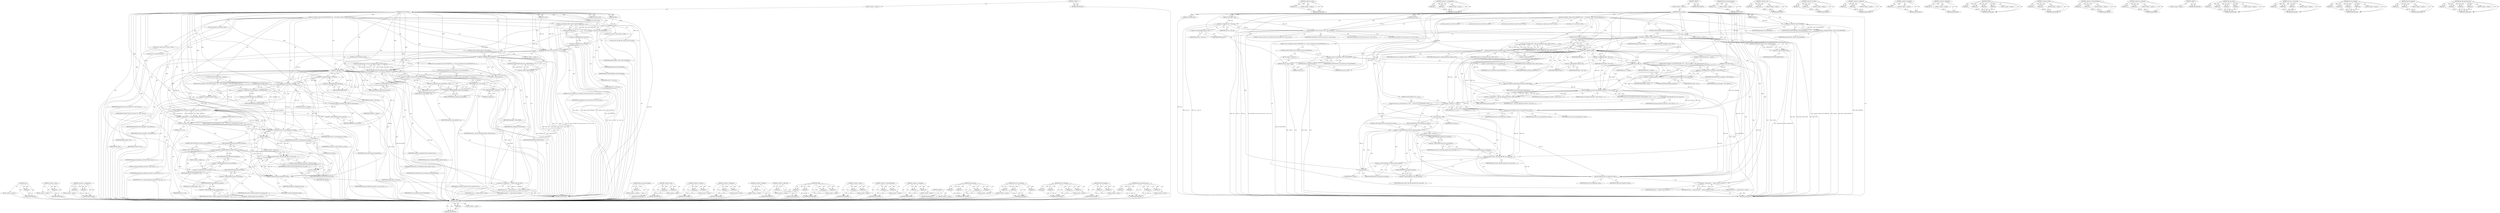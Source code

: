 digraph "skb_copy_datagram_iovec" {
vulnerable_246 [label=<(METHOD,bt_sk)>];
vulnerable_247 [label=<(PARAM,p1)>];
vulnerable_248 [label=<(BLOCK,&lt;empty&gt;,&lt;empty&gt;)>];
vulnerable_249 [label=<(METHOD_RETURN,ANY)>];
vulnerable_195 [label=<(METHOD,&lt;operator&gt;.minus)>];
vulnerable_196 [label=<(PARAM,p1)>];
vulnerable_197 [label=<(BLOCK,&lt;empty&gt;,&lt;empty&gt;)>];
vulnerable_198 [label=<(METHOD_RETURN,ANY)>];
vulnerable_219 [label=<(METHOD,&lt;operators&gt;.assignmentOr)>];
vulnerable_220 [label=<(PARAM,p1)>];
vulnerable_221 [label=<(PARAM,p2)>];
vulnerable_222 [label=<(BLOCK,&lt;empty&gt;,&lt;empty&gt;)>];
vulnerable_223 [label=<(METHOD_RETURN,ANY)>];
vulnerable_6 [label=<(METHOD,&lt;global&gt;)<SUB>1</SUB>>];
vulnerable_7 [label=<(BLOCK,&lt;empty&gt;,&lt;empty&gt;)<SUB>1</SUB>>];
vulnerable_8 [label=<(METHOD,bt_sock_recvmsg)<SUB>1</SUB>>];
vulnerable_9 [label=<(PARAM,struct kiocb *iocb)<SUB>1</SUB>>];
vulnerable_10 [label=<(PARAM,struct socket *sock)<SUB>1</SUB>>];
vulnerable_11 [label=<(PARAM,struct msghdr *msg)<SUB>2</SUB>>];
vulnerable_12 [label=<(PARAM,size_t len)<SUB>2</SUB>>];
vulnerable_13 [label=<(PARAM,int flags)<SUB>2</SUB>>];
vulnerable_14 [label=<(BLOCK,{
	int noblock = flags &amp; MSG_DONTWAIT;
	struct ...,{
	int noblock = flags &amp; MSG_DONTWAIT;
	struct ...)<SUB>3</SUB>>];
vulnerable_15 [label="<(LOCAL,int noblock: int)<SUB>4</SUB>>"];
vulnerable_16 [label=<(&lt;operator&gt;.assignment,noblock = flags &amp; MSG_DONTWAIT)<SUB>4</SUB>>];
vulnerable_17 [label=<(IDENTIFIER,noblock,noblock = flags &amp; MSG_DONTWAIT)<SUB>4</SUB>>];
vulnerable_18 [label=<(&lt;operator&gt;.and,flags &amp; MSG_DONTWAIT)<SUB>4</SUB>>];
vulnerable_19 [label=<(IDENTIFIER,flags,flags &amp; MSG_DONTWAIT)<SUB>4</SUB>>];
vulnerable_20 [label=<(IDENTIFIER,MSG_DONTWAIT,flags &amp; MSG_DONTWAIT)<SUB>4</SUB>>];
vulnerable_21 [label="<(LOCAL,struct sock* sk: sock*)<SUB>5</SUB>>"];
vulnerable_22 [label=<(&lt;operator&gt;.assignment,*sk = sock-&gt;sk)<SUB>5</SUB>>];
vulnerable_23 [label=<(IDENTIFIER,sk,*sk = sock-&gt;sk)<SUB>5</SUB>>];
vulnerable_24 [label=<(&lt;operator&gt;.indirectFieldAccess,sock-&gt;sk)<SUB>5</SUB>>];
vulnerable_25 [label=<(IDENTIFIER,sock,*sk = sock-&gt;sk)<SUB>5</SUB>>];
vulnerable_26 [label=<(FIELD_IDENTIFIER,sk,sk)<SUB>5</SUB>>];
vulnerable_27 [label="<(LOCAL,struct sk_buff* skb: sk_buff*)<SUB>6</SUB>>"];
vulnerable_28 [label="<(LOCAL,size_t copied: size_t)<SUB>7</SUB>>"];
vulnerable_29 [label="<(LOCAL,int err: int)<SUB>8</SUB>>"];
vulnerable_30 [label=<(BT_DBG,BT_DBG(&quot;sock %p sk %p len %zu&quot;, sock, sk, len))<SUB>10</SUB>>];
vulnerable_31 [label=<(LITERAL,&quot;sock %p sk %p len %zu&quot;,BT_DBG(&quot;sock %p sk %p len %zu&quot;, sock, sk, len))<SUB>10</SUB>>];
vulnerable_32 [label=<(IDENTIFIER,sock,BT_DBG(&quot;sock %p sk %p len %zu&quot;, sock, sk, len))<SUB>10</SUB>>];
vulnerable_33 [label=<(IDENTIFIER,sk,BT_DBG(&quot;sock %p sk %p len %zu&quot;, sock, sk, len))<SUB>10</SUB>>];
vulnerable_34 [label=<(IDENTIFIER,len,BT_DBG(&quot;sock %p sk %p len %zu&quot;, sock, sk, len))<SUB>10</SUB>>];
vulnerable_35 [label=<(CONTROL_STRUCTURE,IF,if (flags &amp; (MSG_OOB)))<SUB>12</SUB>>];
vulnerable_36 [label=<(&lt;operator&gt;.and,flags &amp; (MSG_OOB))<SUB>12</SUB>>];
vulnerable_37 [label=<(IDENTIFIER,flags,flags &amp; (MSG_OOB))<SUB>12</SUB>>];
vulnerable_38 [label=<(IDENTIFIER,MSG_OOB,flags &amp; (MSG_OOB))<SUB>12</SUB>>];
vulnerable_39 [label=<(BLOCK,&lt;empty&gt;,&lt;empty&gt;)<SUB>13</SUB>>];
vulnerable_40 [label=<(RETURN,return -EOPNOTSUPP;,return -EOPNOTSUPP;)<SUB>13</SUB>>];
vulnerable_41 [label=<(&lt;operator&gt;.minus,-EOPNOTSUPP)<SUB>13</SUB>>];
vulnerable_42 [label=<(IDENTIFIER,EOPNOTSUPP,-EOPNOTSUPP)<SUB>13</SUB>>];
vulnerable_43 [label=<(&lt;operator&gt;.assignment,skb = skb_recv_datagram(sk, flags, noblock, &amp;err))<SUB>15</SUB>>];
vulnerable_44 [label=<(IDENTIFIER,skb,skb = skb_recv_datagram(sk, flags, noblock, &amp;err))<SUB>15</SUB>>];
vulnerable_45 [label=<(skb_recv_datagram,skb_recv_datagram(sk, flags, noblock, &amp;err))<SUB>15</SUB>>];
vulnerable_46 [label=<(IDENTIFIER,sk,skb_recv_datagram(sk, flags, noblock, &amp;err))<SUB>15</SUB>>];
vulnerable_47 [label=<(IDENTIFIER,flags,skb_recv_datagram(sk, flags, noblock, &amp;err))<SUB>15</SUB>>];
vulnerable_48 [label=<(IDENTIFIER,noblock,skb_recv_datagram(sk, flags, noblock, &amp;err))<SUB>15</SUB>>];
vulnerable_49 [label=<(&lt;operator&gt;.addressOf,&amp;err)<SUB>15</SUB>>];
vulnerable_50 [label=<(IDENTIFIER,err,skb_recv_datagram(sk, flags, noblock, &amp;err))<SUB>15</SUB>>];
vulnerable_51 [label=<(CONTROL_STRUCTURE,IF,if (!skb))<SUB>16</SUB>>];
vulnerable_52 [label=<(&lt;operator&gt;.logicalNot,!skb)<SUB>16</SUB>>];
vulnerable_53 [label=<(IDENTIFIER,skb,!skb)<SUB>16</SUB>>];
vulnerable_54 [label=<(BLOCK,{
		if (sk-&gt;sk_shutdown &amp; RCV_SHUTDOWN) {
			ms...,{
		if (sk-&gt;sk_shutdown &amp; RCV_SHUTDOWN) {
			ms...)<SUB>16</SUB>>];
vulnerable_55 [label=<(CONTROL_STRUCTURE,IF,if (sk-&gt;sk_shutdown &amp; RCV_SHUTDOWN))<SUB>17</SUB>>];
vulnerable_56 [label=<(&lt;operator&gt;.and,sk-&gt;sk_shutdown &amp; RCV_SHUTDOWN)<SUB>17</SUB>>];
vulnerable_57 [label=<(&lt;operator&gt;.indirectFieldAccess,sk-&gt;sk_shutdown)<SUB>17</SUB>>];
vulnerable_58 [label=<(IDENTIFIER,sk,sk-&gt;sk_shutdown &amp; RCV_SHUTDOWN)<SUB>17</SUB>>];
vulnerable_59 [label=<(FIELD_IDENTIFIER,sk_shutdown,sk_shutdown)<SUB>17</SUB>>];
vulnerable_60 [label=<(IDENTIFIER,RCV_SHUTDOWN,sk-&gt;sk_shutdown &amp; RCV_SHUTDOWN)<SUB>17</SUB>>];
vulnerable_61 [label=<(BLOCK,{
			msg-&gt;msg_namelen = 0;
 			return 0;
		},{
			msg-&gt;msg_namelen = 0;
 			return 0;
		})<SUB>17</SUB>>];
vulnerable_62 [label=<(&lt;operator&gt;.assignment,msg-&gt;msg_namelen = 0)<SUB>18</SUB>>];
vulnerable_63 [label=<(&lt;operator&gt;.indirectFieldAccess,msg-&gt;msg_namelen)<SUB>18</SUB>>];
vulnerable_64 [label=<(IDENTIFIER,msg,msg-&gt;msg_namelen = 0)<SUB>18</SUB>>];
vulnerable_65 [label=<(FIELD_IDENTIFIER,msg_namelen,msg_namelen)<SUB>18</SUB>>];
vulnerable_66 [label=<(LITERAL,0,msg-&gt;msg_namelen = 0)<SUB>18</SUB>>];
vulnerable_67 [label=<(RETURN,return 0;,return 0;)<SUB>19</SUB>>];
vulnerable_68 [label=<(LITERAL,0,return 0;)<SUB>19</SUB>>];
vulnerable_69 [label=<(RETURN,return err;,return err;)<SUB>21</SUB>>];
vulnerable_70 [label=<(IDENTIFIER,err,return err;)<SUB>21</SUB>>];
vulnerable_71 [label=<(&lt;operator&gt;.assignment,copied = skb-&gt;len)<SUB>24</SUB>>];
vulnerable_72 [label=<(IDENTIFIER,copied,copied = skb-&gt;len)<SUB>24</SUB>>];
vulnerable_73 [label=<(&lt;operator&gt;.indirectFieldAccess,skb-&gt;len)<SUB>24</SUB>>];
vulnerable_74 [label=<(IDENTIFIER,skb,copied = skb-&gt;len)<SUB>24</SUB>>];
vulnerable_75 [label=<(FIELD_IDENTIFIER,len,len)<SUB>24</SUB>>];
vulnerable_76 [label=<(CONTROL_STRUCTURE,IF,if (len &lt; copied))<SUB>25</SUB>>];
vulnerable_77 [label=<(&lt;operator&gt;.lessThan,len &lt; copied)<SUB>25</SUB>>];
vulnerable_78 [label=<(IDENTIFIER,len,len &lt; copied)<SUB>25</SUB>>];
vulnerable_79 [label=<(IDENTIFIER,copied,len &lt; copied)<SUB>25</SUB>>];
vulnerable_80 [label=<(BLOCK,{
		msg-&gt;msg_flags |= MSG_TRUNC;
		copied = len...,{
		msg-&gt;msg_flags |= MSG_TRUNC;
		copied = len...)<SUB>25</SUB>>];
vulnerable_81 [label=<(&lt;operators&gt;.assignmentOr,msg-&gt;msg_flags |= MSG_TRUNC)<SUB>26</SUB>>];
vulnerable_82 [label=<(&lt;operator&gt;.indirectFieldAccess,msg-&gt;msg_flags)<SUB>26</SUB>>];
vulnerable_83 [label=<(IDENTIFIER,msg,msg-&gt;msg_flags |= MSG_TRUNC)<SUB>26</SUB>>];
vulnerable_84 [label=<(FIELD_IDENTIFIER,msg_flags,msg_flags)<SUB>26</SUB>>];
vulnerable_85 [label=<(IDENTIFIER,MSG_TRUNC,msg-&gt;msg_flags |= MSG_TRUNC)<SUB>26</SUB>>];
vulnerable_86 [label=<(&lt;operator&gt;.assignment,copied = len)<SUB>27</SUB>>];
vulnerable_87 [label=<(IDENTIFIER,copied,copied = len)<SUB>27</SUB>>];
vulnerable_88 [label=<(IDENTIFIER,len,copied = len)<SUB>27</SUB>>];
vulnerable_89 [label=<(skb_reset_transport_header,skb_reset_transport_header(skb))<SUB>30</SUB>>];
vulnerable_90 [label=<(IDENTIFIER,skb,skb_reset_transport_header(skb))<SUB>30</SUB>>];
vulnerable_91 [label=<(&lt;operator&gt;.assignment,err = skb_copy_datagram_iovec(skb, 0, msg-&gt;msg_...)<SUB>31</SUB>>];
vulnerable_92 [label=<(IDENTIFIER,err,err = skb_copy_datagram_iovec(skb, 0, msg-&gt;msg_...)<SUB>31</SUB>>];
vulnerable_93 [label=<(skb_copy_datagram_iovec,skb_copy_datagram_iovec(skb, 0, msg-&gt;msg_iov, c...)<SUB>31</SUB>>];
vulnerable_94 [label=<(IDENTIFIER,skb,skb_copy_datagram_iovec(skb, 0, msg-&gt;msg_iov, c...)<SUB>31</SUB>>];
vulnerable_95 [label=<(LITERAL,0,skb_copy_datagram_iovec(skb, 0, msg-&gt;msg_iov, c...)<SUB>31</SUB>>];
vulnerable_96 [label=<(&lt;operator&gt;.indirectFieldAccess,msg-&gt;msg_iov)<SUB>31</SUB>>];
vulnerable_97 [label=<(IDENTIFIER,msg,skb_copy_datagram_iovec(skb, 0, msg-&gt;msg_iov, c...)<SUB>31</SUB>>];
vulnerable_98 [label=<(FIELD_IDENTIFIER,msg_iov,msg_iov)<SUB>31</SUB>>];
vulnerable_99 [label=<(IDENTIFIER,copied,skb_copy_datagram_iovec(skb, 0, msg-&gt;msg_iov, c...)<SUB>31</SUB>>];
vulnerable_100 [label=<(CONTROL_STRUCTURE,IF,if (err == 0))<SUB>32</SUB>>];
vulnerable_101 [label=<(&lt;operator&gt;.equals,err == 0)<SUB>32</SUB>>];
vulnerable_102 [label=<(IDENTIFIER,err,err == 0)<SUB>32</SUB>>];
vulnerable_103 [label=<(LITERAL,0,err == 0)<SUB>32</SUB>>];
vulnerable_104 [label=<(BLOCK,{
		sock_recv_ts_and_drops(msg, sk, skb);

 		i...,{
		sock_recv_ts_and_drops(msg, sk, skb);

 		i...)<SUB>32</SUB>>];
vulnerable_105 [label=<(sock_recv_ts_and_drops,sock_recv_ts_and_drops(msg, sk, skb))<SUB>33</SUB>>];
vulnerable_106 [label=<(IDENTIFIER,msg,sock_recv_ts_and_drops(msg, sk, skb))<SUB>33</SUB>>];
vulnerable_107 [label=<(IDENTIFIER,sk,sock_recv_ts_and_drops(msg, sk, skb))<SUB>33</SUB>>];
vulnerable_108 [label=<(IDENTIFIER,skb,sock_recv_ts_and_drops(msg, sk, skb))<SUB>33</SUB>>];
vulnerable_109 [label=<(CONTROL_STRUCTURE,IF,if (bt_sk(sk)-&gt;skb_msg_name))<SUB>35</SUB>>];
vulnerable_110 [label=<(&lt;operator&gt;.indirectFieldAccess,bt_sk(sk)-&gt;skb_msg_name)<SUB>35</SUB>>];
vulnerable_111 [label=<(bt_sk,bt_sk(sk))<SUB>35</SUB>>];
vulnerable_112 [label=<(IDENTIFIER,sk,bt_sk(sk))<SUB>35</SUB>>];
vulnerable_113 [label=<(FIELD_IDENTIFIER,skb_msg_name,skb_msg_name)<SUB>35</SUB>>];
vulnerable_114 [label=<(BLOCK,&lt;empty&gt;,&lt;empty&gt;)<SUB>36</SUB>>];
vulnerable_115 [label=<(skb_msg_name,bt_sk(sk)-&gt;skb_msg_name(skb, msg-&gt;msg_name,
 		...)<SUB>36</SUB>>];
vulnerable_116 [label=<(&lt;operator&gt;.indirectFieldAccess,bt_sk(sk)-&gt;skb_msg_name)<SUB>36</SUB>>];
vulnerable_117 [label=<(bt_sk,bt_sk(sk))<SUB>36</SUB>>];
vulnerable_118 [label=<(IDENTIFIER,sk,bt_sk(sk))<SUB>36</SUB>>];
vulnerable_119 [label=<(FIELD_IDENTIFIER,skb_msg_name,skb_msg_name)<SUB>36</SUB>>];
vulnerable_120 [label=<(IDENTIFIER,skb,bt_sk(sk)-&gt;skb_msg_name(skb, msg-&gt;msg_name,
 		...)<SUB>36</SUB>>];
vulnerable_121 [label=<(&lt;operator&gt;.indirectFieldAccess,msg-&gt;msg_name)<SUB>36</SUB>>];
vulnerable_122 [label=<(IDENTIFIER,msg,bt_sk(sk)-&gt;skb_msg_name(skb, msg-&gt;msg_name,
 		...)<SUB>36</SUB>>];
vulnerable_123 [label=<(FIELD_IDENTIFIER,msg_name,msg_name)<SUB>36</SUB>>];
vulnerable_124 [label=<(&lt;operator&gt;.addressOf,&amp;msg-&gt;msg_namelen)<SUB>37</SUB>>];
vulnerable_125 [label=<(&lt;operator&gt;.indirectFieldAccess,msg-&gt;msg_namelen)<SUB>37</SUB>>];
vulnerable_126 [label=<(IDENTIFIER,msg,bt_sk(sk)-&gt;skb_msg_name(skb, msg-&gt;msg_name,
 		...)<SUB>37</SUB>>];
vulnerable_127 [label=<(FIELD_IDENTIFIER,msg_namelen,msg_namelen)<SUB>37</SUB>>];
vulnerable_128 [label=<(CONTROL_STRUCTURE,ELSE,else)<SUB>39</SUB>>];
vulnerable_129 [label=<(BLOCK,&lt;empty&gt;,&lt;empty&gt;)<SUB>39</SUB>>];
vulnerable_130 [label=<(&lt;operator&gt;.assignment,msg-&gt;msg_namelen = 0)<SUB>39</SUB>>];
vulnerable_131 [label=<(&lt;operator&gt;.indirectFieldAccess,msg-&gt;msg_namelen)<SUB>39</SUB>>];
vulnerable_132 [label=<(IDENTIFIER,msg,msg-&gt;msg_namelen = 0)<SUB>39</SUB>>];
vulnerable_133 [label=<(FIELD_IDENTIFIER,msg_namelen,msg_namelen)<SUB>39</SUB>>];
vulnerable_134 [label=<(LITERAL,0,msg-&gt;msg_namelen = 0)<SUB>39</SUB>>];
vulnerable_135 [label=<(skb_free_datagram,skb_free_datagram(sk, skb))<SUB>42</SUB>>];
vulnerable_136 [label=<(IDENTIFIER,sk,skb_free_datagram(sk, skb))<SUB>42</SUB>>];
vulnerable_137 [label=<(IDENTIFIER,skb,skb_free_datagram(sk, skb))<SUB>42</SUB>>];
vulnerable_138 [label="<(RETURN,return err ? : copied;,return err ? : copied;)<SUB>44</SUB>>"];
vulnerable_139 [label="<(&lt;operator&gt;.conditional,err ? : copied)<SUB>44</SUB>>"];
vulnerable_140 [label="<(IDENTIFIER,err,err ? : copied)<SUB>44</SUB>>"];
vulnerable_141 [label="<(IDENTIFIER,copied,err ? : copied)<SUB>44</SUB>>"];
vulnerable_142 [label=<(METHOD_RETURN,int)<SUB>1</SUB>>];
vulnerable_144 [label=<(METHOD_RETURN,ANY)<SUB>1</SUB>>];
vulnerable_224 [label=<(METHOD,skb_reset_transport_header)>];
vulnerable_225 [label=<(PARAM,p1)>];
vulnerable_226 [label=<(BLOCK,&lt;empty&gt;,&lt;empty&gt;)>];
vulnerable_227 [label=<(METHOD_RETURN,ANY)>];
vulnerable_178 [label=<(METHOD,&lt;operator&gt;.and)>];
vulnerable_179 [label=<(PARAM,p1)>];
vulnerable_180 [label=<(PARAM,p2)>];
vulnerable_181 [label=<(BLOCK,&lt;empty&gt;,&lt;empty&gt;)>];
vulnerable_182 [label=<(METHOD_RETURN,ANY)>];
vulnerable_214 [label=<(METHOD,&lt;operator&gt;.lessThan)>];
vulnerable_215 [label=<(PARAM,p1)>];
vulnerable_216 [label=<(PARAM,p2)>];
vulnerable_217 [label=<(BLOCK,&lt;empty&gt;,&lt;empty&gt;)>];
vulnerable_218 [label=<(METHOD_RETURN,ANY)>];
vulnerable_262 [label=<(METHOD,&lt;operator&gt;.conditional)>];
vulnerable_263 [label=<(PARAM,p1)>];
vulnerable_264 [label=<(PARAM,p2)>];
vulnerable_265 [label=<(BLOCK,&lt;empty&gt;,&lt;empty&gt;)>];
vulnerable_266 [label=<(METHOD_RETURN,ANY)>];
vulnerable_210 [label=<(METHOD,&lt;operator&gt;.logicalNot)>];
vulnerable_211 [label=<(PARAM,p1)>];
vulnerable_212 [label=<(BLOCK,&lt;empty&gt;,&lt;empty&gt;)>];
vulnerable_213 [label=<(METHOD_RETURN,ANY)>];
vulnerable_206 [label=<(METHOD,&lt;operator&gt;.addressOf)>];
vulnerable_207 [label=<(PARAM,p1)>];
vulnerable_208 [label=<(BLOCK,&lt;empty&gt;,&lt;empty&gt;)>];
vulnerable_209 [label=<(METHOD_RETURN,ANY)>];
vulnerable_188 [label=<(METHOD,BT_DBG)>];
vulnerable_189 [label=<(PARAM,p1)>];
vulnerable_190 [label=<(PARAM,p2)>];
vulnerable_191 [label=<(PARAM,p3)>];
vulnerable_192 [label=<(PARAM,p4)>];
vulnerable_193 [label=<(BLOCK,&lt;empty&gt;,&lt;empty&gt;)>];
vulnerable_194 [label=<(METHOD_RETURN,ANY)>];
vulnerable_235 [label=<(METHOD,&lt;operator&gt;.equals)>];
vulnerable_236 [label=<(PARAM,p1)>];
vulnerable_237 [label=<(PARAM,p2)>];
vulnerable_238 [label=<(BLOCK,&lt;empty&gt;,&lt;empty&gt;)>];
vulnerable_239 [label=<(METHOD_RETURN,ANY)>];
vulnerable_183 [label=<(METHOD,&lt;operator&gt;.indirectFieldAccess)>];
vulnerable_184 [label=<(PARAM,p1)>];
vulnerable_185 [label=<(PARAM,p2)>];
vulnerable_186 [label=<(BLOCK,&lt;empty&gt;,&lt;empty&gt;)>];
vulnerable_187 [label=<(METHOD_RETURN,ANY)>];
vulnerable_173 [label=<(METHOD,&lt;operator&gt;.assignment)>];
vulnerable_174 [label=<(PARAM,p1)>];
vulnerable_175 [label=<(PARAM,p2)>];
vulnerable_176 [label=<(BLOCK,&lt;empty&gt;,&lt;empty&gt;)>];
vulnerable_177 [label=<(METHOD_RETURN,ANY)>];
vulnerable_167 [label=<(METHOD,&lt;global&gt;)<SUB>1</SUB>>];
vulnerable_168 [label=<(BLOCK,&lt;empty&gt;,&lt;empty&gt;)>];
vulnerable_169 [label=<(METHOD_RETURN,ANY)>];
vulnerable_250 [label=<(METHOD,skb_msg_name)>];
vulnerable_251 [label=<(PARAM,p1)>];
vulnerable_252 [label=<(PARAM,p2)>];
vulnerable_253 [label=<(PARAM,p3)>];
vulnerable_254 [label=<(PARAM,p4)>];
vulnerable_255 [label=<(BLOCK,&lt;empty&gt;,&lt;empty&gt;)>];
vulnerable_256 [label=<(METHOD_RETURN,ANY)>];
vulnerable_240 [label=<(METHOD,sock_recv_ts_and_drops)>];
vulnerable_241 [label=<(PARAM,p1)>];
vulnerable_242 [label=<(PARAM,p2)>];
vulnerable_243 [label=<(PARAM,p3)>];
vulnerable_244 [label=<(BLOCK,&lt;empty&gt;,&lt;empty&gt;)>];
vulnerable_245 [label=<(METHOD_RETURN,ANY)>];
vulnerable_199 [label=<(METHOD,skb_recv_datagram)>];
vulnerable_200 [label=<(PARAM,p1)>];
vulnerable_201 [label=<(PARAM,p2)>];
vulnerable_202 [label=<(PARAM,p3)>];
vulnerable_203 [label=<(PARAM,p4)>];
vulnerable_204 [label=<(BLOCK,&lt;empty&gt;,&lt;empty&gt;)>];
vulnerable_205 [label=<(METHOD_RETURN,ANY)>];
vulnerable_257 [label=<(METHOD,skb_free_datagram)>];
vulnerable_258 [label=<(PARAM,p1)>];
vulnerable_259 [label=<(PARAM,p2)>];
vulnerable_260 [label=<(BLOCK,&lt;empty&gt;,&lt;empty&gt;)>];
vulnerable_261 [label=<(METHOD_RETURN,ANY)>];
vulnerable_228 [label=<(METHOD,skb_copy_datagram_iovec)>];
vulnerable_229 [label=<(PARAM,p1)>];
vulnerable_230 [label=<(PARAM,p2)>];
vulnerable_231 [label=<(PARAM,p3)>];
vulnerable_232 [label=<(PARAM,p4)>];
vulnerable_233 [label=<(BLOCK,&lt;empty&gt;,&lt;empty&gt;)>];
vulnerable_234 [label=<(METHOD_RETURN,ANY)>];
fixed_234 [label=<(METHOD,bt_sk)>];
fixed_235 [label=<(PARAM,p1)>];
fixed_236 [label=<(BLOCK,&lt;empty&gt;,&lt;empty&gt;)>];
fixed_237 [label=<(METHOD_RETURN,ANY)>];
fixed_183 [label=<(METHOD,&lt;operator&gt;.minus)>];
fixed_184 [label=<(PARAM,p1)>];
fixed_185 [label=<(BLOCK,&lt;empty&gt;,&lt;empty&gt;)>];
fixed_186 [label=<(METHOD_RETURN,ANY)>];
fixed_207 [label=<(METHOD,&lt;operators&gt;.assignmentOr)>];
fixed_208 [label=<(PARAM,p1)>];
fixed_209 [label=<(PARAM,p2)>];
fixed_210 [label=<(BLOCK,&lt;empty&gt;,&lt;empty&gt;)>];
fixed_211 [label=<(METHOD_RETURN,ANY)>];
fixed_6 [label=<(METHOD,&lt;global&gt;)<SUB>1</SUB>>];
fixed_7 [label=<(BLOCK,&lt;empty&gt;,&lt;empty&gt;)<SUB>1</SUB>>];
fixed_8 [label=<(METHOD,bt_sock_recvmsg)<SUB>1</SUB>>];
fixed_9 [label=<(PARAM,struct kiocb *iocb)<SUB>1</SUB>>];
fixed_10 [label=<(PARAM,struct socket *sock)<SUB>1</SUB>>];
fixed_11 [label=<(PARAM,struct msghdr *msg)<SUB>2</SUB>>];
fixed_12 [label=<(PARAM,size_t len)<SUB>2</SUB>>];
fixed_13 [label=<(PARAM,int flags)<SUB>2</SUB>>];
fixed_14 [label=<(BLOCK,{
	int noblock = flags &amp; MSG_DONTWAIT;
	struct ...,{
	int noblock = flags &amp; MSG_DONTWAIT;
	struct ...)<SUB>3</SUB>>];
fixed_15 [label="<(LOCAL,int noblock: int)<SUB>4</SUB>>"];
fixed_16 [label=<(&lt;operator&gt;.assignment,noblock = flags &amp; MSG_DONTWAIT)<SUB>4</SUB>>];
fixed_17 [label=<(IDENTIFIER,noblock,noblock = flags &amp; MSG_DONTWAIT)<SUB>4</SUB>>];
fixed_18 [label=<(&lt;operator&gt;.and,flags &amp; MSG_DONTWAIT)<SUB>4</SUB>>];
fixed_19 [label=<(IDENTIFIER,flags,flags &amp; MSG_DONTWAIT)<SUB>4</SUB>>];
fixed_20 [label=<(IDENTIFIER,MSG_DONTWAIT,flags &amp; MSG_DONTWAIT)<SUB>4</SUB>>];
fixed_21 [label="<(LOCAL,struct sock* sk: sock*)<SUB>5</SUB>>"];
fixed_22 [label=<(&lt;operator&gt;.assignment,*sk = sock-&gt;sk)<SUB>5</SUB>>];
fixed_23 [label=<(IDENTIFIER,sk,*sk = sock-&gt;sk)<SUB>5</SUB>>];
fixed_24 [label=<(&lt;operator&gt;.indirectFieldAccess,sock-&gt;sk)<SUB>5</SUB>>];
fixed_25 [label=<(IDENTIFIER,sock,*sk = sock-&gt;sk)<SUB>5</SUB>>];
fixed_26 [label=<(FIELD_IDENTIFIER,sk,sk)<SUB>5</SUB>>];
fixed_27 [label="<(LOCAL,struct sk_buff* skb: sk_buff*)<SUB>6</SUB>>"];
fixed_28 [label="<(LOCAL,size_t copied: size_t)<SUB>7</SUB>>"];
fixed_29 [label="<(LOCAL,int err: int)<SUB>8</SUB>>"];
fixed_30 [label=<(BT_DBG,BT_DBG(&quot;sock %p sk %p len %zu&quot;, sock, sk, len))<SUB>10</SUB>>];
fixed_31 [label=<(LITERAL,&quot;sock %p sk %p len %zu&quot;,BT_DBG(&quot;sock %p sk %p len %zu&quot;, sock, sk, len))<SUB>10</SUB>>];
fixed_32 [label=<(IDENTIFIER,sock,BT_DBG(&quot;sock %p sk %p len %zu&quot;, sock, sk, len))<SUB>10</SUB>>];
fixed_33 [label=<(IDENTIFIER,sk,BT_DBG(&quot;sock %p sk %p len %zu&quot;, sock, sk, len))<SUB>10</SUB>>];
fixed_34 [label=<(IDENTIFIER,len,BT_DBG(&quot;sock %p sk %p len %zu&quot;, sock, sk, len))<SUB>10</SUB>>];
fixed_35 [label=<(CONTROL_STRUCTURE,IF,if (flags &amp; (MSG_OOB)))<SUB>12</SUB>>];
fixed_36 [label=<(&lt;operator&gt;.and,flags &amp; (MSG_OOB))<SUB>12</SUB>>];
fixed_37 [label=<(IDENTIFIER,flags,flags &amp; (MSG_OOB))<SUB>12</SUB>>];
fixed_38 [label=<(IDENTIFIER,MSG_OOB,flags &amp; (MSG_OOB))<SUB>12</SUB>>];
fixed_39 [label=<(BLOCK,&lt;empty&gt;,&lt;empty&gt;)<SUB>13</SUB>>];
fixed_40 [label=<(RETURN,return -EOPNOTSUPP;,return -EOPNOTSUPP;)<SUB>13</SUB>>];
fixed_41 [label=<(&lt;operator&gt;.minus,-EOPNOTSUPP)<SUB>13</SUB>>];
fixed_42 [label=<(IDENTIFIER,EOPNOTSUPP,-EOPNOTSUPP)<SUB>13</SUB>>];
fixed_43 [label=<(&lt;operator&gt;.assignment,skb = skb_recv_datagram(sk, flags, noblock, &amp;err))<SUB>15</SUB>>];
fixed_44 [label=<(IDENTIFIER,skb,skb = skb_recv_datagram(sk, flags, noblock, &amp;err))<SUB>15</SUB>>];
fixed_45 [label=<(skb_recv_datagram,skb_recv_datagram(sk, flags, noblock, &amp;err))<SUB>15</SUB>>];
fixed_46 [label=<(IDENTIFIER,sk,skb_recv_datagram(sk, flags, noblock, &amp;err))<SUB>15</SUB>>];
fixed_47 [label=<(IDENTIFIER,flags,skb_recv_datagram(sk, flags, noblock, &amp;err))<SUB>15</SUB>>];
fixed_48 [label=<(IDENTIFIER,noblock,skb_recv_datagram(sk, flags, noblock, &amp;err))<SUB>15</SUB>>];
fixed_49 [label=<(&lt;operator&gt;.addressOf,&amp;err)<SUB>15</SUB>>];
fixed_50 [label=<(IDENTIFIER,err,skb_recv_datagram(sk, flags, noblock, &amp;err))<SUB>15</SUB>>];
fixed_51 [label=<(CONTROL_STRUCTURE,IF,if (!skb))<SUB>16</SUB>>];
fixed_52 [label=<(&lt;operator&gt;.logicalNot,!skb)<SUB>16</SUB>>];
fixed_53 [label=<(IDENTIFIER,skb,!skb)<SUB>16</SUB>>];
fixed_54 [label=<(BLOCK,{
		if (sk-&gt;sk_shutdown &amp; RCV_SHUTDOWN)
 			ret...,{
		if (sk-&gt;sk_shutdown &amp; RCV_SHUTDOWN)
 			ret...)<SUB>16</SUB>>];
fixed_55 [label=<(CONTROL_STRUCTURE,IF,if (sk-&gt;sk_shutdown &amp; RCV_SHUTDOWN))<SUB>17</SUB>>];
fixed_56 [label=<(&lt;operator&gt;.and,sk-&gt;sk_shutdown &amp; RCV_SHUTDOWN)<SUB>17</SUB>>];
fixed_57 [label=<(&lt;operator&gt;.indirectFieldAccess,sk-&gt;sk_shutdown)<SUB>17</SUB>>];
fixed_58 [label=<(IDENTIFIER,sk,sk-&gt;sk_shutdown &amp; RCV_SHUTDOWN)<SUB>17</SUB>>];
fixed_59 [label=<(FIELD_IDENTIFIER,sk_shutdown,sk_shutdown)<SUB>17</SUB>>];
fixed_60 [label=<(IDENTIFIER,RCV_SHUTDOWN,sk-&gt;sk_shutdown &amp; RCV_SHUTDOWN)<SUB>17</SUB>>];
fixed_61 [label=<(BLOCK,&lt;empty&gt;,&lt;empty&gt;)<SUB>18</SUB>>];
fixed_62 [label=<(RETURN,return 0;,return 0;)<SUB>18</SUB>>];
fixed_63 [label=<(LITERAL,0,return 0;)<SUB>18</SUB>>];
fixed_64 [label=<(RETURN,return err;,return err;)<SUB>20</SUB>>];
fixed_65 [label=<(IDENTIFIER,err,return err;)<SUB>20</SUB>>];
fixed_66 [label=<(&lt;operator&gt;.assignment,copied = skb-&gt;len)<SUB>23</SUB>>];
fixed_67 [label=<(IDENTIFIER,copied,copied = skb-&gt;len)<SUB>23</SUB>>];
fixed_68 [label=<(&lt;operator&gt;.indirectFieldAccess,skb-&gt;len)<SUB>23</SUB>>];
fixed_69 [label=<(IDENTIFIER,skb,copied = skb-&gt;len)<SUB>23</SUB>>];
fixed_70 [label=<(FIELD_IDENTIFIER,len,len)<SUB>23</SUB>>];
fixed_71 [label=<(CONTROL_STRUCTURE,IF,if (len &lt; copied))<SUB>24</SUB>>];
fixed_72 [label=<(&lt;operator&gt;.lessThan,len &lt; copied)<SUB>24</SUB>>];
fixed_73 [label=<(IDENTIFIER,len,len &lt; copied)<SUB>24</SUB>>];
fixed_74 [label=<(IDENTIFIER,copied,len &lt; copied)<SUB>24</SUB>>];
fixed_75 [label=<(BLOCK,{
		msg-&gt;msg_flags |= MSG_TRUNC;
		copied = len...,{
		msg-&gt;msg_flags |= MSG_TRUNC;
		copied = len...)<SUB>24</SUB>>];
fixed_76 [label=<(&lt;operators&gt;.assignmentOr,msg-&gt;msg_flags |= MSG_TRUNC)<SUB>25</SUB>>];
fixed_77 [label=<(&lt;operator&gt;.indirectFieldAccess,msg-&gt;msg_flags)<SUB>25</SUB>>];
fixed_78 [label=<(IDENTIFIER,msg,msg-&gt;msg_flags |= MSG_TRUNC)<SUB>25</SUB>>];
fixed_79 [label=<(FIELD_IDENTIFIER,msg_flags,msg_flags)<SUB>25</SUB>>];
fixed_80 [label=<(IDENTIFIER,MSG_TRUNC,msg-&gt;msg_flags |= MSG_TRUNC)<SUB>25</SUB>>];
fixed_81 [label=<(&lt;operator&gt;.assignment,copied = len)<SUB>26</SUB>>];
fixed_82 [label=<(IDENTIFIER,copied,copied = len)<SUB>26</SUB>>];
fixed_83 [label=<(IDENTIFIER,len,copied = len)<SUB>26</SUB>>];
fixed_84 [label=<(skb_reset_transport_header,skb_reset_transport_header(skb))<SUB>29</SUB>>];
fixed_85 [label=<(IDENTIFIER,skb,skb_reset_transport_header(skb))<SUB>29</SUB>>];
fixed_86 [label=<(&lt;operator&gt;.assignment,err = skb_copy_datagram_iovec(skb, 0, msg-&gt;msg_...)<SUB>30</SUB>>];
fixed_87 [label=<(IDENTIFIER,err,err = skb_copy_datagram_iovec(skb, 0, msg-&gt;msg_...)<SUB>30</SUB>>];
fixed_88 [label=<(skb_copy_datagram_iovec,skb_copy_datagram_iovec(skb, 0, msg-&gt;msg_iov, c...)<SUB>30</SUB>>];
fixed_89 [label=<(IDENTIFIER,skb,skb_copy_datagram_iovec(skb, 0, msg-&gt;msg_iov, c...)<SUB>30</SUB>>];
fixed_90 [label=<(LITERAL,0,skb_copy_datagram_iovec(skb, 0, msg-&gt;msg_iov, c...)<SUB>30</SUB>>];
fixed_91 [label=<(&lt;operator&gt;.indirectFieldAccess,msg-&gt;msg_iov)<SUB>30</SUB>>];
fixed_92 [label=<(IDENTIFIER,msg,skb_copy_datagram_iovec(skb, 0, msg-&gt;msg_iov, c...)<SUB>30</SUB>>];
fixed_93 [label=<(FIELD_IDENTIFIER,msg_iov,msg_iov)<SUB>30</SUB>>];
fixed_94 [label=<(IDENTIFIER,copied,skb_copy_datagram_iovec(skb, 0, msg-&gt;msg_iov, c...)<SUB>30</SUB>>];
fixed_95 [label=<(CONTROL_STRUCTURE,IF,if (err == 0))<SUB>31</SUB>>];
fixed_96 [label=<(&lt;operator&gt;.equals,err == 0)<SUB>31</SUB>>];
fixed_97 [label=<(IDENTIFIER,err,err == 0)<SUB>31</SUB>>];
fixed_98 [label=<(LITERAL,0,err == 0)<SUB>31</SUB>>];
fixed_99 [label=<(BLOCK,{
		sock_recv_ts_and_drops(msg, sk, skb);

 		i...,{
		sock_recv_ts_and_drops(msg, sk, skb);

 		i...)<SUB>31</SUB>>];
fixed_100 [label=<(sock_recv_ts_and_drops,sock_recv_ts_and_drops(msg, sk, skb))<SUB>32</SUB>>];
fixed_101 [label=<(IDENTIFIER,msg,sock_recv_ts_and_drops(msg, sk, skb))<SUB>32</SUB>>];
fixed_102 [label=<(IDENTIFIER,sk,sock_recv_ts_and_drops(msg, sk, skb))<SUB>32</SUB>>];
fixed_103 [label=<(IDENTIFIER,skb,sock_recv_ts_and_drops(msg, sk, skb))<SUB>32</SUB>>];
fixed_104 [label=<(CONTROL_STRUCTURE,IF,if (bt_sk(sk)-&gt;skb_msg_name))<SUB>34</SUB>>];
fixed_105 [label=<(&lt;operator&gt;.indirectFieldAccess,bt_sk(sk)-&gt;skb_msg_name)<SUB>34</SUB>>];
fixed_106 [label=<(bt_sk,bt_sk(sk))<SUB>34</SUB>>];
fixed_107 [label=<(IDENTIFIER,sk,bt_sk(sk))<SUB>34</SUB>>];
fixed_108 [label=<(FIELD_IDENTIFIER,skb_msg_name,skb_msg_name)<SUB>34</SUB>>];
fixed_109 [label=<(BLOCK,&lt;empty&gt;,&lt;empty&gt;)<SUB>35</SUB>>];
fixed_110 [label=<(skb_msg_name,bt_sk(sk)-&gt;skb_msg_name(skb, msg-&gt;msg_name,
 		...)<SUB>35</SUB>>];
fixed_111 [label=<(&lt;operator&gt;.indirectFieldAccess,bt_sk(sk)-&gt;skb_msg_name)<SUB>35</SUB>>];
fixed_112 [label=<(bt_sk,bt_sk(sk))<SUB>35</SUB>>];
fixed_113 [label=<(IDENTIFIER,sk,bt_sk(sk))<SUB>35</SUB>>];
fixed_114 [label=<(FIELD_IDENTIFIER,skb_msg_name,skb_msg_name)<SUB>35</SUB>>];
fixed_115 [label=<(IDENTIFIER,skb,bt_sk(sk)-&gt;skb_msg_name(skb, msg-&gt;msg_name,
 		...)<SUB>35</SUB>>];
fixed_116 [label=<(&lt;operator&gt;.indirectFieldAccess,msg-&gt;msg_name)<SUB>35</SUB>>];
fixed_117 [label=<(IDENTIFIER,msg,bt_sk(sk)-&gt;skb_msg_name(skb, msg-&gt;msg_name,
 		...)<SUB>35</SUB>>];
fixed_118 [label=<(FIELD_IDENTIFIER,msg_name,msg_name)<SUB>35</SUB>>];
fixed_119 [label=<(&lt;operator&gt;.addressOf,&amp;msg-&gt;msg_namelen)<SUB>36</SUB>>];
fixed_120 [label=<(&lt;operator&gt;.indirectFieldAccess,msg-&gt;msg_namelen)<SUB>36</SUB>>];
fixed_121 [label=<(IDENTIFIER,msg,bt_sk(sk)-&gt;skb_msg_name(skb, msg-&gt;msg_name,
 		...)<SUB>36</SUB>>];
fixed_122 [label=<(FIELD_IDENTIFIER,msg_namelen,msg_namelen)<SUB>36</SUB>>];
fixed_123 [label=<(skb_free_datagram,skb_free_datagram(sk, skb))<SUB>39</SUB>>];
fixed_124 [label=<(IDENTIFIER,sk,skb_free_datagram(sk, skb))<SUB>39</SUB>>];
fixed_125 [label=<(IDENTIFIER,skb,skb_free_datagram(sk, skb))<SUB>39</SUB>>];
fixed_126 [label="<(RETURN,return err ? : copied;,return err ? : copied;)<SUB>41</SUB>>"];
fixed_127 [label="<(&lt;operator&gt;.conditional,err ? : copied)<SUB>41</SUB>>"];
fixed_128 [label="<(IDENTIFIER,err,err ? : copied)<SUB>41</SUB>>"];
fixed_129 [label="<(IDENTIFIER,copied,err ? : copied)<SUB>41</SUB>>"];
fixed_130 [label=<(METHOD_RETURN,int)<SUB>1</SUB>>];
fixed_132 [label=<(METHOD_RETURN,ANY)<SUB>1</SUB>>];
fixed_212 [label=<(METHOD,skb_reset_transport_header)>];
fixed_213 [label=<(PARAM,p1)>];
fixed_214 [label=<(BLOCK,&lt;empty&gt;,&lt;empty&gt;)>];
fixed_215 [label=<(METHOD_RETURN,ANY)>];
fixed_166 [label=<(METHOD,&lt;operator&gt;.and)>];
fixed_167 [label=<(PARAM,p1)>];
fixed_168 [label=<(PARAM,p2)>];
fixed_169 [label=<(BLOCK,&lt;empty&gt;,&lt;empty&gt;)>];
fixed_170 [label=<(METHOD_RETURN,ANY)>];
fixed_202 [label=<(METHOD,&lt;operator&gt;.lessThan)>];
fixed_203 [label=<(PARAM,p1)>];
fixed_204 [label=<(PARAM,p2)>];
fixed_205 [label=<(BLOCK,&lt;empty&gt;,&lt;empty&gt;)>];
fixed_206 [label=<(METHOD_RETURN,ANY)>];
fixed_250 [label=<(METHOD,&lt;operator&gt;.conditional)>];
fixed_251 [label=<(PARAM,p1)>];
fixed_252 [label=<(PARAM,p2)>];
fixed_253 [label=<(BLOCK,&lt;empty&gt;,&lt;empty&gt;)>];
fixed_254 [label=<(METHOD_RETURN,ANY)>];
fixed_198 [label=<(METHOD,&lt;operator&gt;.logicalNot)>];
fixed_199 [label=<(PARAM,p1)>];
fixed_200 [label=<(BLOCK,&lt;empty&gt;,&lt;empty&gt;)>];
fixed_201 [label=<(METHOD_RETURN,ANY)>];
fixed_194 [label=<(METHOD,&lt;operator&gt;.addressOf)>];
fixed_195 [label=<(PARAM,p1)>];
fixed_196 [label=<(BLOCK,&lt;empty&gt;,&lt;empty&gt;)>];
fixed_197 [label=<(METHOD_RETURN,ANY)>];
fixed_176 [label=<(METHOD,BT_DBG)>];
fixed_177 [label=<(PARAM,p1)>];
fixed_178 [label=<(PARAM,p2)>];
fixed_179 [label=<(PARAM,p3)>];
fixed_180 [label=<(PARAM,p4)>];
fixed_181 [label=<(BLOCK,&lt;empty&gt;,&lt;empty&gt;)>];
fixed_182 [label=<(METHOD_RETURN,ANY)>];
fixed_223 [label=<(METHOD,&lt;operator&gt;.equals)>];
fixed_224 [label=<(PARAM,p1)>];
fixed_225 [label=<(PARAM,p2)>];
fixed_226 [label=<(BLOCK,&lt;empty&gt;,&lt;empty&gt;)>];
fixed_227 [label=<(METHOD_RETURN,ANY)>];
fixed_171 [label=<(METHOD,&lt;operator&gt;.indirectFieldAccess)>];
fixed_172 [label=<(PARAM,p1)>];
fixed_173 [label=<(PARAM,p2)>];
fixed_174 [label=<(BLOCK,&lt;empty&gt;,&lt;empty&gt;)>];
fixed_175 [label=<(METHOD_RETURN,ANY)>];
fixed_161 [label=<(METHOD,&lt;operator&gt;.assignment)>];
fixed_162 [label=<(PARAM,p1)>];
fixed_163 [label=<(PARAM,p2)>];
fixed_164 [label=<(BLOCK,&lt;empty&gt;,&lt;empty&gt;)>];
fixed_165 [label=<(METHOD_RETURN,ANY)>];
fixed_155 [label=<(METHOD,&lt;global&gt;)<SUB>1</SUB>>];
fixed_156 [label=<(BLOCK,&lt;empty&gt;,&lt;empty&gt;)>];
fixed_157 [label=<(METHOD_RETURN,ANY)>];
fixed_238 [label=<(METHOD,skb_msg_name)>];
fixed_239 [label=<(PARAM,p1)>];
fixed_240 [label=<(PARAM,p2)>];
fixed_241 [label=<(PARAM,p3)>];
fixed_242 [label=<(PARAM,p4)>];
fixed_243 [label=<(BLOCK,&lt;empty&gt;,&lt;empty&gt;)>];
fixed_244 [label=<(METHOD_RETURN,ANY)>];
fixed_228 [label=<(METHOD,sock_recv_ts_and_drops)>];
fixed_229 [label=<(PARAM,p1)>];
fixed_230 [label=<(PARAM,p2)>];
fixed_231 [label=<(PARAM,p3)>];
fixed_232 [label=<(BLOCK,&lt;empty&gt;,&lt;empty&gt;)>];
fixed_233 [label=<(METHOD_RETURN,ANY)>];
fixed_187 [label=<(METHOD,skb_recv_datagram)>];
fixed_188 [label=<(PARAM,p1)>];
fixed_189 [label=<(PARAM,p2)>];
fixed_190 [label=<(PARAM,p3)>];
fixed_191 [label=<(PARAM,p4)>];
fixed_192 [label=<(BLOCK,&lt;empty&gt;,&lt;empty&gt;)>];
fixed_193 [label=<(METHOD_RETURN,ANY)>];
fixed_245 [label=<(METHOD,skb_free_datagram)>];
fixed_246 [label=<(PARAM,p1)>];
fixed_247 [label=<(PARAM,p2)>];
fixed_248 [label=<(BLOCK,&lt;empty&gt;,&lt;empty&gt;)>];
fixed_249 [label=<(METHOD_RETURN,ANY)>];
fixed_216 [label=<(METHOD,skb_copy_datagram_iovec)>];
fixed_217 [label=<(PARAM,p1)>];
fixed_218 [label=<(PARAM,p2)>];
fixed_219 [label=<(PARAM,p3)>];
fixed_220 [label=<(PARAM,p4)>];
fixed_221 [label=<(BLOCK,&lt;empty&gt;,&lt;empty&gt;)>];
fixed_222 [label=<(METHOD_RETURN,ANY)>];
vulnerable_246 -> vulnerable_247  [key=0, label="AST: "];
vulnerable_246 -> vulnerable_247  [key=1, label="DDG: "];
vulnerable_246 -> vulnerable_248  [key=0, label="AST: "];
vulnerable_246 -> vulnerable_249  [key=0, label="AST: "];
vulnerable_246 -> vulnerable_249  [key=1, label="CFG: "];
vulnerable_247 -> vulnerable_249  [key=0, label="DDG: p1"];
vulnerable_248 -> fixed_234  [key=0];
vulnerable_249 -> fixed_234  [key=0];
vulnerable_195 -> vulnerable_196  [key=0, label="AST: "];
vulnerable_195 -> vulnerable_196  [key=1, label="DDG: "];
vulnerable_195 -> vulnerable_197  [key=0, label="AST: "];
vulnerable_195 -> vulnerable_198  [key=0, label="AST: "];
vulnerable_195 -> vulnerable_198  [key=1, label="CFG: "];
vulnerable_196 -> vulnerable_198  [key=0, label="DDG: p1"];
vulnerable_197 -> fixed_234  [key=0];
vulnerable_198 -> fixed_234  [key=0];
vulnerable_219 -> vulnerable_220  [key=0, label="AST: "];
vulnerable_219 -> vulnerable_220  [key=1, label="DDG: "];
vulnerable_219 -> vulnerable_222  [key=0, label="AST: "];
vulnerable_219 -> vulnerable_221  [key=0, label="AST: "];
vulnerable_219 -> vulnerable_221  [key=1, label="DDG: "];
vulnerable_219 -> vulnerable_223  [key=0, label="AST: "];
vulnerable_219 -> vulnerable_223  [key=1, label="CFG: "];
vulnerable_220 -> vulnerable_223  [key=0, label="DDG: p1"];
vulnerable_221 -> vulnerable_223  [key=0, label="DDG: p2"];
vulnerable_222 -> fixed_234  [key=0];
vulnerable_223 -> fixed_234  [key=0];
vulnerable_6 -> vulnerable_7  [key=0, label="AST: "];
vulnerable_6 -> vulnerable_144  [key=0, label="AST: "];
vulnerable_6 -> vulnerable_144  [key=1, label="CFG: "];
vulnerable_7 -> vulnerable_8  [key=0, label="AST: "];
vulnerable_8 -> vulnerable_9  [key=0, label="AST: "];
vulnerable_8 -> vulnerable_9  [key=1, label="DDG: "];
vulnerable_8 -> vulnerable_10  [key=0, label="AST: "];
vulnerable_8 -> vulnerable_10  [key=1, label="DDG: "];
vulnerable_8 -> vulnerable_11  [key=0, label="AST: "];
vulnerable_8 -> vulnerable_11  [key=1, label="DDG: "];
vulnerable_8 -> vulnerable_12  [key=0, label="AST: "];
vulnerable_8 -> vulnerable_12  [key=1, label="DDG: "];
vulnerable_8 -> vulnerable_13  [key=0, label="AST: "];
vulnerable_8 -> vulnerable_13  [key=1, label="DDG: "];
vulnerable_8 -> vulnerable_14  [key=0, label="AST: "];
vulnerable_8 -> vulnerable_142  [key=0, label="AST: "];
vulnerable_8 -> vulnerable_18  [key=0, label="CFG: "];
vulnerable_8 -> vulnerable_18  [key=1, label="DDG: "];
vulnerable_8 -> vulnerable_30  [key=0, label="DDG: "];
vulnerable_8 -> vulnerable_89  [key=0, label="DDG: "];
vulnerable_8 -> vulnerable_135  [key=0, label="DDG: "];
vulnerable_8 -> vulnerable_139  [key=0, label="DDG: "];
vulnerable_8 -> vulnerable_36  [key=0, label="DDG: "];
vulnerable_8 -> vulnerable_45  [key=0, label="DDG: "];
vulnerable_8 -> vulnerable_52  [key=0, label="DDG: "];
vulnerable_8 -> vulnerable_77  [key=0, label="DDG: "];
vulnerable_8 -> vulnerable_81  [key=0, label="DDG: "];
vulnerable_8 -> vulnerable_86  [key=0, label="DDG: "];
vulnerable_8 -> vulnerable_93  [key=0, label="DDG: "];
vulnerable_8 -> vulnerable_101  [key=0, label="DDG: "];
vulnerable_8 -> vulnerable_70  [key=0, label="DDG: "];
vulnerable_8 -> vulnerable_105  [key=0, label="DDG: "];
vulnerable_8 -> vulnerable_41  [key=0, label="DDG: "];
vulnerable_8 -> vulnerable_56  [key=0, label="DDG: "];
vulnerable_8 -> vulnerable_62  [key=0, label="DDG: "];
vulnerable_8 -> vulnerable_67  [key=0, label="DDG: "];
vulnerable_8 -> vulnerable_68  [key=0, label="DDG: "];
vulnerable_8 -> vulnerable_111  [key=0, label="DDG: "];
vulnerable_8 -> vulnerable_115  [key=0, label="DDG: "];
vulnerable_8 -> vulnerable_130  [key=0, label="DDG: "];
vulnerable_8 -> vulnerable_117  [key=0, label="DDG: "];
vulnerable_9 -> vulnerable_142  [key=0, label="DDG: iocb"];
vulnerable_10 -> vulnerable_22  [key=0, label="DDG: sock"];
vulnerable_10 -> vulnerable_30  [key=0, label="DDG: sock"];
vulnerable_11 -> vulnerable_142  [key=0, label="DDG: msg"];
vulnerable_11 -> vulnerable_93  [key=0, label="DDG: msg"];
vulnerable_11 -> vulnerable_81  [key=0, label="DDG: msg"];
vulnerable_11 -> vulnerable_105  [key=0, label="DDG: msg"];
vulnerable_12 -> vulnerable_30  [key=0, label="DDG: len"];
vulnerable_13 -> vulnerable_18  [key=0, label="DDG: flags"];
vulnerable_14 -> vulnerable_15  [key=0, label="AST: "];
vulnerable_14 -> vulnerable_16  [key=0, label="AST: "];
vulnerable_14 -> vulnerable_21  [key=0, label="AST: "];
vulnerable_14 -> vulnerable_22  [key=0, label="AST: "];
vulnerable_14 -> vulnerable_27  [key=0, label="AST: "];
vulnerable_14 -> vulnerable_28  [key=0, label="AST: "];
vulnerable_14 -> vulnerable_29  [key=0, label="AST: "];
vulnerable_14 -> vulnerable_30  [key=0, label="AST: "];
vulnerable_14 -> vulnerable_35  [key=0, label="AST: "];
vulnerable_14 -> vulnerable_43  [key=0, label="AST: "];
vulnerable_14 -> vulnerable_51  [key=0, label="AST: "];
vulnerable_14 -> vulnerable_71  [key=0, label="AST: "];
vulnerable_14 -> vulnerable_76  [key=0, label="AST: "];
vulnerable_14 -> vulnerable_89  [key=0, label="AST: "];
vulnerable_14 -> vulnerable_91  [key=0, label="AST: "];
vulnerable_14 -> vulnerable_100  [key=0, label="AST: "];
vulnerable_14 -> vulnerable_135  [key=0, label="AST: "];
vulnerable_14 -> vulnerable_138  [key=0, label="AST: "];
vulnerable_15 -> fixed_234  [key=0];
vulnerable_16 -> vulnerable_17  [key=0, label="AST: "];
vulnerable_16 -> vulnerable_18  [key=0, label="AST: "];
vulnerable_16 -> vulnerable_26  [key=0, label="CFG: "];
vulnerable_16 -> vulnerable_142  [key=0, label="DDG: noblock"];
vulnerable_16 -> vulnerable_142  [key=1, label="DDG: flags &amp; MSG_DONTWAIT"];
vulnerable_16 -> vulnerable_142  [key=2, label="DDG: noblock = flags &amp; MSG_DONTWAIT"];
vulnerable_16 -> vulnerable_45  [key=0, label="DDG: noblock"];
vulnerable_17 -> fixed_234  [key=0];
vulnerable_18 -> vulnerable_19  [key=0, label="AST: "];
vulnerable_18 -> vulnerable_20  [key=0, label="AST: "];
vulnerable_18 -> vulnerable_16  [key=0, label="CFG: "];
vulnerable_18 -> vulnerable_16  [key=1, label="DDG: flags"];
vulnerable_18 -> vulnerable_16  [key=2, label="DDG: MSG_DONTWAIT"];
vulnerable_18 -> vulnerable_142  [key=0, label="DDG: MSG_DONTWAIT"];
vulnerable_18 -> vulnerable_36  [key=0, label="DDG: flags"];
vulnerable_19 -> fixed_234  [key=0];
vulnerable_20 -> fixed_234  [key=0];
vulnerable_21 -> fixed_234  [key=0];
vulnerable_22 -> vulnerable_23  [key=0, label="AST: "];
vulnerable_22 -> vulnerable_24  [key=0, label="AST: "];
vulnerable_22 -> vulnerable_30  [key=0, label="CFG: "];
vulnerable_22 -> vulnerable_30  [key=1, label="DDG: sk"];
vulnerable_22 -> vulnerable_142  [key=0, label="DDG: sock-&gt;sk"];
vulnerable_22 -> vulnerable_142  [key=1, label="DDG: *sk = sock-&gt;sk"];
vulnerable_23 -> fixed_234  [key=0];
vulnerable_24 -> vulnerable_25  [key=0, label="AST: "];
vulnerable_24 -> vulnerable_26  [key=0, label="AST: "];
vulnerable_24 -> vulnerable_22  [key=0, label="CFG: "];
vulnerable_25 -> fixed_234  [key=0];
vulnerable_26 -> vulnerable_24  [key=0, label="CFG: "];
vulnerable_27 -> fixed_234  [key=0];
vulnerable_28 -> fixed_234  [key=0];
vulnerable_29 -> fixed_234  [key=0];
vulnerable_30 -> vulnerable_31  [key=0, label="AST: "];
vulnerable_30 -> vulnerable_32  [key=0, label="AST: "];
vulnerable_30 -> vulnerable_33  [key=0, label="AST: "];
vulnerable_30 -> vulnerable_34  [key=0, label="AST: "];
vulnerable_30 -> vulnerable_36  [key=0, label="CFG: "];
vulnerable_30 -> vulnerable_142  [key=0, label="DDG: sock"];
vulnerable_30 -> vulnerable_142  [key=1, label="DDG: sk"];
vulnerable_30 -> vulnerable_142  [key=2, label="DDG: len"];
vulnerable_30 -> vulnerable_142  [key=3, label="DDG: BT_DBG(&quot;sock %p sk %p len %zu&quot;, sock, sk, len)"];
vulnerable_30 -> vulnerable_45  [key=0, label="DDG: sk"];
vulnerable_30 -> vulnerable_77  [key=0, label="DDG: len"];
vulnerable_31 -> fixed_234  [key=0];
vulnerable_32 -> fixed_234  [key=0];
vulnerable_33 -> fixed_234  [key=0];
vulnerable_34 -> fixed_234  [key=0];
vulnerable_35 -> vulnerable_36  [key=0, label="AST: "];
vulnerable_35 -> vulnerable_39  [key=0, label="AST: "];
vulnerable_36 -> vulnerable_37  [key=0, label="AST: "];
vulnerable_36 -> vulnerable_38  [key=0, label="AST: "];
vulnerable_36 -> vulnerable_41  [key=0, label="CFG: "];
vulnerable_36 -> vulnerable_41  [key=1, label="CDG: "];
vulnerable_36 -> vulnerable_49  [key=0, label="CFG: "];
vulnerable_36 -> vulnerable_49  [key=1, label="CDG: "];
vulnerable_36 -> vulnerable_142  [key=0, label="DDG: flags"];
vulnerable_36 -> vulnerable_142  [key=1, label="DDG: flags &amp; (MSG_OOB)"];
vulnerable_36 -> vulnerable_142  [key=2, label="DDG: MSG_OOB"];
vulnerable_36 -> vulnerable_45  [key=0, label="DDG: flags"];
vulnerable_36 -> vulnerable_45  [key=1, label="CDG: "];
vulnerable_36 -> vulnerable_52  [key=0, label="CDG: "];
vulnerable_36 -> vulnerable_40  [key=0, label="CDG: "];
vulnerable_36 -> vulnerable_43  [key=0, label="CDG: "];
vulnerable_37 -> fixed_234  [key=0];
vulnerable_38 -> fixed_234  [key=0];
vulnerable_39 -> vulnerable_40  [key=0, label="AST: "];
vulnerable_40 -> vulnerable_41  [key=0, label="AST: "];
vulnerable_40 -> vulnerable_142  [key=0, label="CFG: "];
vulnerable_40 -> vulnerable_142  [key=1, label="DDG: &lt;RET&gt;"];
vulnerable_41 -> vulnerable_42  [key=0, label="AST: "];
vulnerable_41 -> vulnerable_40  [key=0, label="CFG: "];
vulnerable_41 -> vulnerable_40  [key=1, label="DDG: -EOPNOTSUPP"];
vulnerable_41 -> vulnerable_142  [key=0, label="DDG: EOPNOTSUPP"];
vulnerable_41 -> vulnerable_142  [key=1, label="DDG: -EOPNOTSUPP"];
vulnerable_42 -> fixed_234  [key=0];
vulnerable_43 -> vulnerable_44  [key=0, label="AST: "];
vulnerable_43 -> vulnerable_45  [key=0, label="AST: "];
vulnerable_43 -> vulnerable_52  [key=0, label="CFG: "];
vulnerable_43 -> vulnerable_52  [key=1, label="DDG: skb"];
vulnerable_44 -> fixed_234  [key=0];
vulnerable_45 -> vulnerable_46  [key=0, label="AST: "];
vulnerable_45 -> vulnerable_47  [key=0, label="AST: "];
vulnerable_45 -> vulnerable_48  [key=0, label="AST: "];
vulnerable_45 -> vulnerable_49  [key=0, label="AST: "];
vulnerable_45 -> vulnerable_43  [key=0, label="CFG: "];
vulnerable_45 -> vulnerable_43  [key=1, label="DDG: sk"];
vulnerable_45 -> vulnerable_43  [key=2, label="DDG: flags"];
vulnerable_45 -> vulnerable_43  [key=3, label="DDG: noblock"];
vulnerable_45 -> vulnerable_43  [key=4, label="DDG: &amp;err"];
vulnerable_45 -> vulnerable_135  [key=0, label="DDG: sk"];
vulnerable_45 -> vulnerable_101  [key=0, label="DDG: &amp;err"];
vulnerable_45 -> vulnerable_70  [key=0, label="DDG: &amp;err"];
vulnerable_45 -> vulnerable_105  [key=0, label="DDG: sk"];
vulnerable_45 -> vulnerable_56  [key=0, label="DDG: sk"];
vulnerable_46 -> fixed_234  [key=0];
vulnerable_47 -> fixed_234  [key=0];
vulnerable_48 -> fixed_234  [key=0];
vulnerable_49 -> vulnerable_50  [key=0, label="AST: "];
vulnerable_49 -> vulnerable_45  [key=0, label="CFG: "];
vulnerable_50 -> fixed_234  [key=0];
vulnerable_51 -> vulnerable_52  [key=0, label="AST: "];
vulnerable_51 -> vulnerable_54  [key=0, label="AST: "];
vulnerable_52 -> vulnerable_53  [key=0, label="AST: "];
vulnerable_52 -> vulnerable_59  [key=0, label="CFG: "];
vulnerable_52 -> vulnerable_59  [key=1, label="CDG: "];
vulnerable_52 -> vulnerable_75  [key=0, label="CFG: "];
vulnerable_52 -> vulnerable_75  [key=1, label="CDG: "];
vulnerable_52 -> vulnerable_71  [key=0, label="DDG: skb"];
vulnerable_52 -> vulnerable_71  [key=1, label="CDG: "];
vulnerable_52 -> vulnerable_89  [key=0, label="DDG: skb"];
vulnerable_52 -> vulnerable_89  [key=1, label="CDG: "];
vulnerable_52 -> vulnerable_135  [key=0, label="DDG: skb"];
vulnerable_52 -> vulnerable_135  [key=1, label="CDG: "];
vulnerable_52 -> vulnerable_93  [key=0, label="DDG: skb"];
vulnerable_52 -> vulnerable_93  [key=1, label="CDG: "];
vulnerable_52 -> vulnerable_105  [key=0, label="DDG: skb"];
vulnerable_52 -> vulnerable_115  [key=0, label="DDG: skb"];
vulnerable_52 -> vulnerable_73  [key=0, label="CDG: "];
vulnerable_52 -> vulnerable_96  [key=0, label="CDG: "];
vulnerable_52 -> vulnerable_77  [key=0, label="CDG: "];
vulnerable_52 -> vulnerable_57  [key=0, label="CDG: "];
vulnerable_52 -> vulnerable_98  [key=0, label="CDG: "];
vulnerable_52 -> vulnerable_56  [key=0, label="CDG: "];
vulnerable_52 -> vulnerable_91  [key=0, label="CDG: "];
vulnerable_52 -> vulnerable_138  [key=0, label="CDG: "];
vulnerable_52 -> vulnerable_101  [key=0, label="CDG: "];
vulnerable_52 -> vulnerable_139  [key=0, label="CDG: "];
vulnerable_53 -> fixed_234  [key=0];
vulnerable_54 -> vulnerable_55  [key=0, label="AST: "];
vulnerable_54 -> vulnerable_69  [key=0, label="AST: "];
vulnerable_55 -> vulnerable_56  [key=0, label="AST: "];
vulnerable_55 -> vulnerable_61  [key=0, label="AST: "];
vulnerable_56 -> vulnerable_57  [key=0, label="AST: "];
vulnerable_56 -> vulnerable_60  [key=0, label="AST: "];
vulnerable_56 -> vulnerable_65  [key=0, label="CFG: "];
vulnerable_56 -> vulnerable_65  [key=1, label="CDG: "];
vulnerable_56 -> vulnerable_69  [key=0, label="CFG: "];
vulnerable_56 -> vulnerable_69  [key=1, label="CDG: "];
vulnerable_56 -> vulnerable_142  [key=0, label="DDG: RCV_SHUTDOWN"];
vulnerable_56 -> vulnerable_67  [key=0, label="CDG: "];
vulnerable_56 -> vulnerable_63  [key=0, label="CDG: "];
vulnerable_56 -> vulnerable_62  [key=0, label="CDG: "];
vulnerable_57 -> vulnerable_58  [key=0, label="AST: "];
vulnerable_57 -> vulnerable_59  [key=0, label="AST: "];
vulnerable_57 -> vulnerable_56  [key=0, label="CFG: "];
vulnerable_58 -> fixed_234  [key=0];
vulnerable_59 -> vulnerable_57  [key=0, label="CFG: "];
vulnerable_60 -> fixed_234  [key=0];
vulnerable_61 -> vulnerable_62  [key=0, label="AST: "];
vulnerable_61 -> vulnerable_67  [key=0, label="AST: "];
vulnerable_62 -> vulnerable_63  [key=0, label="AST: "];
vulnerable_62 -> vulnerable_66  [key=0, label="AST: "];
vulnerable_62 -> vulnerable_67  [key=0, label="CFG: "];
vulnerable_63 -> vulnerable_64  [key=0, label="AST: "];
vulnerable_63 -> vulnerable_65  [key=0, label="AST: "];
vulnerable_63 -> vulnerable_62  [key=0, label="CFG: "];
vulnerable_64 -> fixed_234  [key=0];
vulnerable_65 -> vulnerable_63  [key=0, label="CFG: "];
vulnerable_66 -> fixed_234  [key=0];
vulnerable_67 -> vulnerable_68  [key=0, label="AST: "];
vulnerable_67 -> vulnerable_142  [key=0, label="CFG: "];
vulnerable_67 -> vulnerable_142  [key=1, label="DDG: &lt;RET&gt;"];
vulnerable_68 -> vulnerable_67  [key=0, label="DDG: 0"];
vulnerable_69 -> vulnerable_70  [key=0, label="AST: "];
vulnerable_69 -> vulnerable_142  [key=0, label="CFG: "];
vulnerable_69 -> vulnerable_142  [key=1, label="DDG: &lt;RET&gt;"];
vulnerable_70 -> vulnerable_69  [key=0, label="DDG: err"];
vulnerable_71 -> vulnerable_72  [key=0, label="AST: "];
vulnerable_71 -> vulnerable_73  [key=0, label="AST: "];
vulnerable_71 -> vulnerable_77  [key=0, label="CFG: "];
vulnerable_71 -> vulnerable_77  [key=1, label="DDG: copied"];
vulnerable_72 -> fixed_234  [key=0];
vulnerable_73 -> vulnerable_74  [key=0, label="AST: "];
vulnerable_73 -> vulnerable_75  [key=0, label="AST: "];
vulnerable_73 -> vulnerable_71  [key=0, label="CFG: "];
vulnerable_74 -> fixed_234  [key=0];
vulnerable_75 -> vulnerable_73  [key=0, label="CFG: "];
vulnerable_76 -> vulnerable_77  [key=0, label="AST: "];
vulnerable_76 -> vulnerable_80  [key=0, label="AST: "];
vulnerable_77 -> vulnerable_78  [key=0, label="AST: "];
vulnerable_77 -> vulnerable_79  [key=0, label="AST: "];
vulnerable_77 -> vulnerable_84  [key=0, label="CFG: "];
vulnerable_77 -> vulnerable_84  [key=1, label="CDG: "];
vulnerable_77 -> vulnerable_89  [key=0, label="CFG: "];
vulnerable_77 -> vulnerable_86  [key=0, label="DDG: len"];
vulnerable_77 -> vulnerable_86  [key=1, label="CDG: "];
vulnerable_77 -> vulnerable_93  [key=0, label="DDG: copied"];
vulnerable_77 -> vulnerable_81  [key=0, label="CDG: "];
vulnerable_77 -> vulnerable_82  [key=0, label="CDG: "];
vulnerable_78 -> fixed_234  [key=0];
vulnerable_79 -> fixed_234  [key=0];
vulnerable_80 -> vulnerable_81  [key=0, label="AST: "];
vulnerable_80 -> vulnerable_86  [key=0, label="AST: "];
vulnerable_81 -> vulnerable_82  [key=0, label="AST: "];
vulnerable_81 -> vulnerable_85  [key=0, label="AST: "];
vulnerable_81 -> vulnerable_86  [key=0, label="CFG: "];
vulnerable_81 -> vulnerable_142  [key=0, label="DDG: MSG_TRUNC"];
vulnerable_81 -> vulnerable_105  [key=0, label="DDG: msg-&gt;msg_flags"];
vulnerable_82 -> vulnerable_83  [key=0, label="AST: "];
vulnerable_82 -> vulnerable_84  [key=0, label="AST: "];
vulnerable_82 -> vulnerable_81  [key=0, label="CFG: "];
vulnerable_83 -> fixed_234  [key=0];
vulnerable_84 -> vulnerable_82  [key=0, label="CFG: "];
vulnerable_85 -> fixed_234  [key=0];
vulnerable_86 -> vulnerable_87  [key=0, label="AST: "];
vulnerable_86 -> vulnerable_88  [key=0, label="AST: "];
vulnerable_86 -> vulnerable_89  [key=0, label="CFG: "];
vulnerable_86 -> vulnerable_93  [key=0, label="DDG: copied"];
vulnerable_87 -> fixed_234  [key=0];
vulnerable_88 -> fixed_234  [key=0];
vulnerable_89 -> vulnerable_90  [key=0, label="AST: "];
vulnerable_89 -> vulnerable_98  [key=0, label="CFG: "];
vulnerable_89 -> vulnerable_93  [key=0, label="DDG: skb"];
vulnerable_90 -> fixed_234  [key=0];
vulnerable_91 -> vulnerable_92  [key=0, label="AST: "];
vulnerable_91 -> vulnerable_93  [key=0, label="AST: "];
vulnerable_91 -> vulnerable_101  [key=0, label="CFG: "];
vulnerable_91 -> vulnerable_101  [key=1, label="DDG: err"];
vulnerable_92 -> fixed_234  [key=0];
vulnerable_93 -> vulnerable_94  [key=0, label="AST: "];
vulnerable_93 -> vulnerable_95  [key=0, label="AST: "];
vulnerable_93 -> vulnerable_96  [key=0, label="AST: "];
vulnerable_93 -> vulnerable_99  [key=0, label="AST: "];
vulnerable_93 -> vulnerable_91  [key=0, label="CFG: "];
vulnerable_93 -> vulnerable_91  [key=1, label="DDG: skb"];
vulnerable_93 -> vulnerable_91  [key=2, label="DDG: 0"];
vulnerable_93 -> vulnerable_91  [key=3, label="DDG: msg-&gt;msg_iov"];
vulnerable_93 -> vulnerable_91  [key=4, label="DDG: copied"];
vulnerable_93 -> vulnerable_135  [key=0, label="DDG: skb"];
vulnerable_93 -> vulnerable_139  [key=0, label="DDG: copied"];
vulnerable_93 -> vulnerable_105  [key=0, label="DDG: msg-&gt;msg_iov"];
vulnerable_93 -> vulnerable_105  [key=1, label="DDG: skb"];
vulnerable_94 -> fixed_234  [key=0];
vulnerable_95 -> fixed_234  [key=0];
vulnerable_96 -> vulnerable_97  [key=0, label="AST: "];
vulnerable_96 -> vulnerable_98  [key=0, label="AST: "];
vulnerable_96 -> vulnerable_93  [key=0, label="CFG: "];
vulnerable_97 -> fixed_234  [key=0];
vulnerable_98 -> vulnerable_96  [key=0, label="CFG: "];
vulnerable_99 -> fixed_234  [key=0];
vulnerable_100 -> vulnerable_101  [key=0, label="AST: "];
vulnerable_100 -> vulnerable_104  [key=0, label="AST: "];
vulnerable_101 -> vulnerable_102  [key=0, label="AST: "];
vulnerable_101 -> vulnerable_103  [key=0, label="AST: "];
vulnerable_101 -> vulnerable_105  [key=0, label="CFG: "];
vulnerable_101 -> vulnerable_105  [key=1, label="CDG: "];
vulnerable_101 -> vulnerable_135  [key=0, label="CFG: "];
vulnerable_101 -> vulnerable_113  [key=0, label="CDG: "];
vulnerable_101 -> vulnerable_110  [key=0, label="CDG: "];
vulnerable_101 -> vulnerable_111  [key=0, label="CDG: "];
vulnerable_102 -> fixed_234  [key=0];
vulnerable_103 -> fixed_234  [key=0];
vulnerable_104 -> vulnerable_105  [key=0, label="AST: "];
vulnerable_104 -> vulnerable_109  [key=0, label="AST: "];
vulnerable_105 -> vulnerable_106  [key=0, label="AST: "];
vulnerable_105 -> vulnerable_107  [key=0, label="AST: "];
vulnerable_105 -> vulnerable_108  [key=0, label="AST: "];
vulnerable_105 -> vulnerable_111  [key=0, label="CFG: "];
vulnerable_105 -> vulnerable_111  [key=1, label="DDG: sk"];
vulnerable_105 -> vulnerable_135  [key=0, label="DDG: skb"];
vulnerable_105 -> vulnerable_115  [key=0, label="DDG: skb"];
vulnerable_105 -> vulnerable_115  [key=1, label="DDG: msg"];
vulnerable_106 -> fixed_234  [key=0];
vulnerable_107 -> fixed_234  [key=0];
vulnerable_108 -> fixed_234  [key=0];
vulnerable_109 -> vulnerable_110  [key=0, label="AST: "];
vulnerable_109 -> vulnerable_114  [key=0, label="AST: "];
vulnerable_109 -> vulnerable_128  [key=0, label="AST: "];
vulnerable_110 -> vulnerable_111  [key=0, label="AST: "];
vulnerable_110 -> vulnerable_113  [key=0, label="AST: "];
vulnerable_110 -> vulnerable_117  [key=0, label="CFG: "];
vulnerable_110 -> vulnerable_117  [key=1, label="CDG: "];
vulnerable_110 -> vulnerable_133  [key=0, label="CFG: "];
vulnerable_110 -> vulnerable_133  [key=1, label="CDG: "];
vulnerable_110 -> vulnerable_115  [key=0, label="CDG: "];
vulnerable_110 -> vulnerable_116  [key=0, label="CDG: "];
vulnerable_110 -> vulnerable_131  [key=0, label="CDG: "];
vulnerable_110 -> vulnerable_119  [key=0, label="CDG: "];
vulnerable_110 -> vulnerable_121  [key=0, label="CDG: "];
vulnerable_110 -> vulnerable_123  [key=0, label="CDG: "];
vulnerable_110 -> vulnerable_130  [key=0, label="CDG: "];
vulnerable_110 -> vulnerable_127  [key=0, label="CDG: "];
vulnerable_110 -> vulnerable_124  [key=0, label="CDG: "];
vulnerable_110 -> vulnerable_125  [key=0, label="CDG: "];
vulnerable_111 -> vulnerable_112  [key=0, label="AST: "];
vulnerable_111 -> vulnerable_113  [key=0, label="CFG: "];
vulnerable_111 -> vulnerable_135  [key=0, label="DDG: sk"];
vulnerable_111 -> vulnerable_117  [key=0, label="DDG: sk"];
vulnerable_112 -> fixed_234  [key=0];
vulnerable_113 -> vulnerable_110  [key=0, label="CFG: "];
vulnerable_114 -> vulnerable_115  [key=0, label="AST: "];
vulnerable_115 -> vulnerable_116  [key=0, label="AST: "];
vulnerable_115 -> vulnerable_120  [key=0, label="AST: "];
vulnerable_115 -> vulnerable_121  [key=0, label="AST: "];
vulnerable_115 -> vulnerable_124  [key=0, label="AST: "];
vulnerable_115 -> vulnerable_135  [key=0, label="CFG: "];
vulnerable_115 -> vulnerable_135  [key=1, label="DDG: skb"];
vulnerable_116 -> vulnerable_117  [key=0, label="AST: "];
vulnerable_116 -> vulnerable_119  [key=0, label="AST: "];
vulnerable_116 -> vulnerable_123  [key=0, label="CFG: "];
vulnerable_117 -> vulnerable_118  [key=0, label="AST: "];
vulnerable_117 -> vulnerable_119  [key=0, label="CFG: "];
vulnerable_117 -> vulnerable_135  [key=0, label="DDG: sk"];
vulnerable_118 -> fixed_234  [key=0];
vulnerable_119 -> vulnerable_116  [key=0, label="CFG: "];
vulnerable_120 -> fixed_234  [key=0];
vulnerable_121 -> vulnerable_122  [key=0, label="AST: "];
vulnerable_121 -> vulnerable_123  [key=0, label="AST: "];
vulnerable_121 -> vulnerable_127  [key=0, label="CFG: "];
vulnerable_122 -> fixed_234  [key=0];
vulnerable_123 -> vulnerable_121  [key=0, label="CFG: "];
vulnerable_124 -> vulnerable_125  [key=0, label="AST: "];
vulnerable_124 -> vulnerable_115  [key=0, label="CFG: "];
vulnerable_125 -> vulnerable_126  [key=0, label="AST: "];
vulnerable_125 -> vulnerable_127  [key=0, label="AST: "];
vulnerable_125 -> vulnerable_124  [key=0, label="CFG: "];
vulnerable_126 -> fixed_234  [key=0];
vulnerable_127 -> vulnerable_125  [key=0, label="CFG: "];
vulnerable_128 -> vulnerable_129  [key=0, label="AST: "];
vulnerable_129 -> vulnerable_130  [key=0, label="AST: "];
vulnerable_130 -> vulnerable_131  [key=0, label="AST: "];
vulnerable_130 -> vulnerable_134  [key=0, label="AST: "];
vulnerable_130 -> vulnerable_135  [key=0, label="CFG: "];
vulnerable_131 -> vulnerable_132  [key=0, label="AST: "];
vulnerable_131 -> vulnerable_133  [key=0, label="AST: "];
vulnerable_131 -> vulnerable_130  [key=0, label="CFG: "];
vulnerable_132 -> fixed_234  [key=0];
vulnerable_133 -> vulnerable_131  [key=0, label="CFG: "];
vulnerable_134 -> fixed_234  [key=0];
vulnerable_135 -> vulnerable_136  [key=0, label="AST: "];
vulnerable_135 -> vulnerable_137  [key=0, label="AST: "];
vulnerable_135 -> vulnerable_139  [key=0, label="CFG: "];
vulnerable_136 -> fixed_234  [key=0];
vulnerable_137 -> fixed_234  [key=0];
vulnerable_138 -> vulnerable_139  [key=0, label="AST: "];
vulnerable_138 -> vulnerable_142  [key=0, label="CFG: "];
vulnerable_138 -> vulnerable_142  [key=1, label="DDG: &lt;RET&gt;"];
vulnerable_139 -> vulnerable_140  [key=0, label="AST: "];
vulnerable_139 -> vulnerable_141  [key=0, label="AST: "];
vulnerable_139 -> vulnerable_138  [key=0, label="CFG: "];
vulnerable_139 -> vulnerable_138  [key=1, label="DDG: err ? : copied"];
vulnerable_140 -> fixed_234  [key=0];
vulnerable_141 -> fixed_234  [key=0];
vulnerable_142 -> fixed_234  [key=0];
vulnerable_144 -> fixed_234  [key=0];
vulnerable_224 -> vulnerable_225  [key=0, label="AST: "];
vulnerable_224 -> vulnerable_225  [key=1, label="DDG: "];
vulnerable_224 -> vulnerable_226  [key=0, label="AST: "];
vulnerable_224 -> vulnerable_227  [key=0, label="AST: "];
vulnerable_224 -> vulnerable_227  [key=1, label="CFG: "];
vulnerable_225 -> vulnerable_227  [key=0, label="DDG: p1"];
vulnerable_226 -> fixed_234  [key=0];
vulnerable_227 -> fixed_234  [key=0];
vulnerable_178 -> vulnerable_179  [key=0, label="AST: "];
vulnerable_178 -> vulnerable_179  [key=1, label="DDG: "];
vulnerable_178 -> vulnerable_181  [key=0, label="AST: "];
vulnerable_178 -> vulnerable_180  [key=0, label="AST: "];
vulnerable_178 -> vulnerable_180  [key=1, label="DDG: "];
vulnerable_178 -> vulnerable_182  [key=0, label="AST: "];
vulnerable_178 -> vulnerable_182  [key=1, label="CFG: "];
vulnerable_179 -> vulnerable_182  [key=0, label="DDG: p1"];
vulnerable_180 -> vulnerable_182  [key=0, label="DDG: p2"];
vulnerable_181 -> fixed_234  [key=0];
vulnerable_182 -> fixed_234  [key=0];
vulnerable_214 -> vulnerable_215  [key=0, label="AST: "];
vulnerable_214 -> vulnerable_215  [key=1, label="DDG: "];
vulnerable_214 -> vulnerable_217  [key=0, label="AST: "];
vulnerable_214 -> vulnerable_216  [key=0, label="AST: "];
vulnerable_214 -> vulnerable_216  [key=1, label="DDG: "];
vulnerable_214 -> vulnerable_218  [key=0, label="AST: "];
vulnerable_214 -> vulnerable_218  [key=1, label="CFG: "];
vulnerable_215 -> vulnerable_218  [key=0, label="DDG: p1"];
vulnerable_216 -> vulnerable_218  [key=0, label="DDG: p2"];
vulnerable_217 -> fixed_234  [key=0];
vulnerable_218 -> fixed_234  [key=0];
vulnerable_262 -> vulnerable_263  [key=0, label="AST: "];
vulnerable_262 -> vulnerable_263  [key=1, label="DDG: "];
vulnerable_262 -> vulnerable_265  [key=0, label="AST: "];
vulnerable_262 -> vulnerable_264  [key=0, label="AST: "];
vulnerable_262 -> vulnerable_264  [key=1, label="DDG: "];
vulnerable_262 -> vulnerable_266  [key=0, label="AST: "];
vulnerable_262 -> vulnerable_266  [key=1, label="CFG: "];
vulnerable_263 -> vulnerable_266  [key=0, label="DDG: p1"];
vulnerable_264 -> vulnerable_266  [key=0, label="DDG: p2"];
vulnerable_265 -> fixed_234  [key=0];
vulnerable_266 -> fixed_234  [key=0];
vulnerable_210 -> vulnerable_211  [key=0, label="AST: "];
vulnerable_210 -> vulnerable_211  [key=1, label="DDG: "];
vulnerable_210 -> vulnerable_212  [key=0, label="AST: "];
vulnerable_210 -> vulnerable_213  [key=0, label="AST: "];
vulnerable_210 -> vulnerable_213  [key=1, label="CFG: "];
vulnerable_211 -> vulnerable_213  [key=0, label="DDG: p1"];
vulnerable_212 -> fixed_234  [key=0];
vulnerable_213 -> fixed_234  [key=0];
vulnerable_206 -> vulnerable_207  [key=0, label="AST: "];
vulnerable_206 -> vulnerable_207  [key=1, label="DDG: "];
vulnerable_206 -> vulnerable_208  [key=0, label="AST: "];
vulnerable_206 -> vulnerable_209  [key=0, label="AST: "];
vulnerable_206 -> vulnerable_209  [key=1, label="CFG: "];
vulnerable_207 -> vulnerable_209  [key=0, label="DDG: p1"];
vulnerable_208 -> fixed_234  [key=0];
vulnerable_209 -> fixed_234  [key=0];
vulnerable_188 -> vulnerable_189  [key=0, label="AST: "];
vulnerable_188 -> vulnerable_189  [key=1, label="DDG: "];
vulnerable_188 -> vulnerable_193  [key=0, label="AST: "];
vulnerable_188 -> vulnerable_190  [key=0, label="AST: "];
vulnerable_188 -> vulnerable_190  [key=1, label="DDG: "];
vulnerable_188 -> vulnerable_194  [key=0, label="AST: "];
vulnerable_188 -> vulnerable_194  [key=1, label="CFG: "];
vulnerable_188 -> vulnerable_191  [key=0, label="AST: "];
vulnerable_188 -> vulnerable_191  [key=1, label="DDG: "];
vulnerable_188 -> vulnerable_192  [key=0, label="AST: "];
vulnerable_188 -> vulnerable_192  [key=1, label="DDG: "];
vulnerable_189 -> vulnerable_194  [key=0, label="DDG: p1"];
vulnerable_190 -> vulnerable_194  [key=0, label="DDG: p2"];
vulnerable_191 -> vulnerable_194  [key=0, label="DDG: p3"];
vulnerable_192 -> vulnerable_194  [key=0, label="DDG: p4"];
vulnerable_193 -> fixed_234  [key=0];
vulnerable_194 -> fixed_234  [key=0];
vulnerable_235 -> vulnerable_236  [key=0, label="AST: "];
vulnerable_235 -> vulnerable_236  [key=1, label="DDG: "];
vulnerable_235 -> vulnerable_238  [key=0, label="AST: "];
vulnerable_235 -> vulnerable_237  [key=0, label="AST: "];
vulnerable_235 -> vulnerable_237  [key=1, label="DDG: "];
vulnerable_235 -> vulnerable_239  [key=0, label="AST: "];
vulnerable_235 -> vulnerable_239  [key=1, label="CFG: "];
vulnerable_236 -> vulnerable_239  [key=0, label="DDG: p1"];
vulnerable_237 -> vulnerable_239  [key=0, label="DDG: p2"];
vulnerable_238 -> fixed_234  [key=0];
vulnerable_239 -> fixed_234  [key=0];
vulnerable_183 -> vulnerable_184  [key=0, label="AST: "];
vulnerable_183 -> vulnerable_184  [key=1, label="DDG: "];
vulnerable_183 -> vulnerable_186  [key=0, label="AST: "];
vulnerable_183 -> vulnerable_185  [key=0, label="AST: "];
vulnerable_183 -> vulnerable_185  [key=1, label="DDG: "];
vulnerable_183 -> vulnerable_187  [key=0, label="AST: "];
vulnerable_183 -> vulnerable_187  [key=1, label="CFG: "];
vulnerable_184 -> vulnerable_187  [key=0, label="DDG: p1"];
vulnerable_185 -> vulnerable_187  [key=0, label="DDG: p2"];
vulnerable_186 -> fixed_234  [key=0];
vulnerable_187 -> fixed_234  [key=0];
vulnerable_173 -> vulnerable_174  [key=0, label="AST: "];
vulnerable_173 -> vulnerable_174  [key=1, label="DDG: "];
vulnerable_173 -> vulnerable_176  [key=0, label="AST: "];
vulnerable_173 -> vulnerable_175  [key=0, label="AST: "];
vulnerable_173 -> vulnerable_175  [key=1, label="DDG: "];
vulnerable_173 -> vulnerable_177  [key=0, label="AST: "];
vulnerable_173 -> vulnerable_177  [key=1, label="CFG: "];
vulnerable_174 -> vulnerable_177  [key=0, label="DDG: p1"];
vulnerable_175 -> vulnerable_177  [key=0, label="DDG: p2"];
vulnerable_176 -> fixed_234  [key=0];
vulnerable_177 -> fixed_234  [key=0];
vulnerable_167 -> vulnerable_168  [key=0, label="AST: "];
vulnerable_167 -> vulnerable_169  [key=0, label="AST: "];
vulnerable_167 -> vulnerable_169  [key=1, label="CFG: "];
vulnerable_168 -> fixed_234  [key=0];
vulnerable_169 -> fixed_234  [key=0];
vulnerable_250 -> vulnerable_251  [key=0, label="AST: "];
vulnerable_250 -> vulnerable_251  [key=1, label="DDG: "];
vulnerable_250 -> vulnerable_255  [key=0, label="AST: "];
vulnerable_250 -> vulnerable_252  [key=0, label="AST: "];
vulnerable_250 -> vulnerable_252  [key=1, label="DDG: "];
vulnerable_250 -> vulnerable_256  [key=0, label="AST: "];
vulnerable_250 -> vulnerable_256  [key=1, label="CFG: "];
vulnerable_250 -> vulnerable_253  [key=0, label="AST: "];
vulnerable_250 -> vulnerable_253  [key=1, label="DDG: "];
vulnerable_250 -> vulnerable_254  [key=0, label="AST: "];
vulnerable_250 -> vulnerable_254  [key=1, label="DDG: "];
vulnerable_251 -> vulnerable_256  [key=0, label="DDG: p1"];
vulnerable_252 -> vulnerable_256  [key=0, label="DDG: p2"];
vulnerable_253 -> vulnerable_256  [key=0, label="DDG: p3"];
vulnerable_254 -> vulnerable_256  [key=0, label="DDG: p4"];
vulnerable_255 -> fixed_234  [key=0];
vulnerable_256 -> fixed_234  [key=0];
vulnerable_240 -> vulnerable_241  [key=0, label="AST: "];
vulnerable_240 -> vulnerable_241  [key=1, label="DDG: "];
vulnerable_240 -> vulnerable_244  [key=0, label="AST: "];
vulnerable_240 -> vulnerable_242  [key=0, label="AST: "];
vulnerable_240 -> vulnerable_242  [key=1, label="DDG: "];
vulnerable_240 -> vulnerable_245  [key=0, label="AST: "];
vulnerable_240 -> vulnerable_245  [key=1, label="CFG: "];
vulnerable_240 -> vulnerable_243  [key=0, label="AST: "];
vulnerable_240 -> vulnerable_243  [key=1, label="DDG: "];
vulnerable_241 -> vulnerable_245  [key=0, label="DDG: p1"];
vulnerable_242 -> vulnerable_245  [key=0, label="DDG: p2"];
vulnerable_243 -> vulnerable_245  [key=0, label="DDG: p3"];
vulnerable_244 -> fixed_234  [key=0];
vulnerable_245 -> fixed_234  [key=0];
vulnerable_199 -> vulnerable_200  [key=0, label="AST: "];
vulnerable_199 -> vulnerable_200  [key=1, label="DDG: "];
vulnerable_199 -> vulnerable_204  [key=0, label="AST: "];
vulnerable_199 -> vulnerable_201  [key=0, label="AST: "];
vulnerable_199 -> vulnerable_201  [key=1, label="DDG: "];
vulnerable_199 -> vulnerable_205  [key=0, label="AST: "];
vulnerable_199 -> vulnerable_205  [key=1, label="CFG: "];
vulnerable_199 -> vulnerable_202  [key=0, label="AST: "];
vulnerable_199 -> vulnerable_202  [key=1, label="DDG: "];
vulnerable_199 -> vulnerable_203  [key=0, label="AST: "];
vulnerable_199 -> vulnerable_203  [key=1, label="DDG: "];
vulnerable_200 -> vulnerable_205  [key=0, label="DDG: p1"];
vulnerable_201 -> vulnerable_205  [key=0, label="DDG: p2"];
vulnerable_202 -> vulnerable_205  [key=0, label="DDG: p3"];
vulnerable_203 -> vulnerable_205  [key=0, label="DDG: p4"];
vulnerable_204 -> fixed_234  [key=0];
vulnerable_205 -> fixed_234  [key=0];
vulnerable_257 -> vulnerable_258  [key=0, label="AST: "];
vulnerable_257 -> vulnerable_258  [key=1, label="DDG: "];
vulnerable_257 -> vulnerable_260  [key=0, label="AST: "];
vulnerable_257 -> vulnerable_259  [key=0, label="AST: "];
vulnerable_257 -> vulnerable_259  [key=1, label="DDG: "];
vulnerable_257 -> vulnerable_261  [key=0, label="AST: "];
vulnerable_257 -> vulnerable_261  [key=1, label="CFG: "];
vulnerable_258 -> vulnerable_261  [key=0, label="DDG: p1"];
vulnerable_259 -> vulnerable_261  [key=0, label="DDG: p2"];
vulnerable_260 -> fixed_234  [key=0];
vulnerable_261 -> fixed_234  [key=0];
vulnerable_228 -> vulnerable_229  [key=0, label="AST: "];
vulnerable_228 -> vulnerable_229  [key=1, label="DDG: "];
vulnerable_228 -> vulnerable_233  [key=0, label="AST: "];
vulnerable_228 -> vulnerable_230  [key=0, label="AST: "];
vulnerable_228 -> vulnerable_230  [key=1, label="DDG: "];
vulnerable_228 -> vulnerable_234  [key=0, label="AST: "];
vulnerable_228 -> vulnerable_234  [key=1, label="CFG: "];
vulnerable_228 -> vulnerable_231  [key=0, label="AST: "];
vulnerable_228 -> vulnerable_231  [key=1, label="DDG: "];
vulnerable_228 -> vulnerable_232  [key=0, label="AST: "];
vulnerable_228 -> vulnerable_232  [key=1, label="DDG: "];
vulnerable_229 -> vulnerable_234  [key=0, label="DDG: p1"];
vulnerable_230 -> vulnerable_234  [key=0, label="DDG: p2"];
vulnerable_231 -> vulnerable_234  [key=0, label="DDG: p3"];
vulnerable_232 -> vulnerable_234  [key=0, label="DDG: p4"];
vulnerable_233 -> fixed_234  [key=0];
vulnerable_234 -> fixed_234  [key=0];
fixed_234 -> fixed_235  [key=0, label="AST: "];
fixed_234 -> fixed_235  [key=1, label="DDG: "];
fixed_234 -> fixed_236  [key=0, label="AST: "];
fixed_234 -> fixed_237  [key=0, label="AST: "];
fixed_234 -> fixed_237  [key=1, label="CFG: "];
fixed_235 -> fixed_237  [key=0, label="DDG: p1"];
fixed_183 -> fixed_184  [key=0, label="AST: "];
fixed_183 -> fixed_184  [key=1, label="DDG: "];
fixed_183 -> fixed_185  [key=0, label="AST: "];
fixed_183 -> fixed_186  [key=0, label="AST: "];
fixed_183 -> fixed_186  [key=1, label="CFG: "];
fixed_184 -> fixed_186  [key=0, label="DDG: p1"];
fixed_207 -> fixed_208  [key=0, label="AST: "];
fixed_207 -> fixed_208  [key=1, label="DDG: "];
fixed_207 -> fixed_210  [key=0, label="AST: "];
fixed_207 -> fixed_209  [key=0, label="AST: "];
fixed_207 -> fixed_209  [key=1, label="DDG: "];
fixed_207 -> fixed_211  [key=0, label="AST: "];
fixed_207 -> fixed_211  [key=1, label="CFG: "];
fixed_208 -> fixed_211  [key=0, label="DDG: p1"];
fixed_209 -> fixed_211  [key=0, label="DDG: p2"];
fixed_6 -> fixed_7  [key=0, label="AST: "];
fixed_6 -> fixed_132  [key=0, label="AST: "];
fixed_6 -> fixed_132  [key=1, label="CFG: "];
fixed_7 -> fixed_8  [key=0, label="AST: "];
fixed_8 -> fixed_9  [key=0, label="AST: "];
fixed_8 -> fixed_9  [key=1, label="DDG: "];
fixed_8 -> fixed_10  [key=0, label="AST: "];
fixed_8 -> fixed_10  [key=1, label="DDG: "];
fixed_8 -> fixed_11  [key=0, label="AST: "];
fixed_8 -> fixed_11  [key=1, label="DDG: "];
fixed_8 -> fixed_12  [key=0, label="AST: "];
fixed_8 -> fixed_12  [key=1, label="DDG: "];
fixed_8 -> fixed_13  [key=0, label="AST: "];
fixed_8 -> fixed_13  [key=1, label="DDG: "];
fixed_8 -> fixed_14  [key=0, label="AST: "];
fixed_8 -> fixed_130  [key=0, label="AST: "];
fixed_8 -> fixed_18  [key=0, label="CFG: "];
fixed_8 -> fixed_18  [key=1, label="DDG: "];
fixed_8 -> fixed_30  [key=0, label="DDG: "];
fixed_8 -> fixed_84  [key=0, label="DDG: "];
fixed_8 -> fixed_123  [key=0, label="DDG: "];
fixed_8 -> fixed_127  [key=0, label="DDG: "];
fixed_8 -> fixed_36  [key=0, label="DDG: "];
fixed_8 -> fixed_45  [key=0, label="DDG: "];
fixed_8 -> fixed_52  [key=0, label="DDG: "];
fixed_8 -> fixed_72  [key=0, label="DDG: "];
fixed_8 -> fixed_76  [key=0, label="DDG: "];
fixed_8 -> fixed_81  [key=0, label="DDG: "];
fixed_8 -> fixed_88  [key=0, label="DDG: "];
fixed_8 -> fixed_96  [key=0, label="DDG: "];
fixed_8 -> fixed_65  [key=0, label="DDG: "];
fixed_8 -> fixed_100  [key=0, label="DDG: "];
fixed_8 -> fixed_41  [key=0, label="DDG: "];
fixed_8 -> fixed_56  [key=0, label="DDG: "];
fixed_8 -> fixed_62  [key=0, label="DDG: "];
fixed_8 -> fixed_63  [key=0, label="DDG: "];
fixed_8 -> fixed_106  [key=0, label="DDG: "];
fixed_8 -> fixed_110  [key=0, label="DDG: "];
fixed_8 -> fixed_112  [key=0, label="DDG: "];
fixed_9 -> fixed_130  [key=0, label="DDG: iocb"];
fixed_10 -> fixed_22  [key=0, label="DDG: sock"];
fixed_10 -> fixed_30  [key=0, label="DDG: sock"];
fixed_11 -> fixed_130  [key=0, label="DDG: msg"];
fixed_11 -> fixed_88  [key=0, label="DDG: msg"];
fixed_11 -> fixed_76  [key=0, label="DDG: msg"];
fixed_11 -> fixed_100  [key=0, label="DDG: msg"];
fixed_12 -> fixed_30  [key=0, label="DDG: len"];
fixed_13 -> fixed_18  [key=0, label="DDG: flags"];
fixed_14 -> fixed_15  [key=0, label="AST: "];
fixed_14 -> fixed_16  [key=0, label="AST: "];
fixed_14 -> fixed_21  [key=0, label="AST: "];
fixed_14 -> fixed_22  [key=0, label="AST: "];
fixed_14 -> fixed_27  [key=0, label="AST: "];
fixed_14 -> fixed_28  [key=0, label="AST: "];
fixed_14 -> fixed_29  [key=0, label="AST: "];
fixed_14 -> fixed_30  [key=0, label="AST: "];
fixed_14 -> fixed_35  [key=0, label="AST: "];
fixed_14 -> fixed_43  [key=0, label="AST: "];
fixed_14 -> fixed_51  [key=0, label="AST: "];
fixed_14 -> fixed_66  [key=0, label="AST: "];
fixed_14 -> fixed_71  [key=0, label="AST: "];
fixed_14 -> fixed_84  [key=0, label="AST: "];
fixed_14 -> fixed_86  [key=0, label="AST: "];
fixed_14 -> fixed_95  [key=0, label="AST: "];
fixed_14 -> fixed_123  [key=0, label="AST: "];
fixed_14 -> fixed_126  [key=0, label="AST: "];
fixed_16 -> fixed_17  [key=0, label="AST: "];
fixed_16 -> fixed_18  [key=0, label="AST: "];
fixed_16 -> fixed_26  [key=0, label="CFG: "];
fixed_16 -> fixed_130  [key=0, label="DDG: noblock"];
fixed_16 -> fixed_130  [key=1, label="DDG: flags &amp; MSG_DONTWAIT"];
fixed_16 -> fixed_130  [key=2, label="DDG: noblock = flags &amp; MSG_DONTWAIT"];
fixed_16 -> fixed_45  [key=0, label="DDG: noblock"];
fixed_18 -> fixed_19  [key=0, label="AST: "];
fixed_18 -> fixed_20  [key=0, label="AST: "];
fixed_18 -> fixed_16  [key=0, label="CFG: "];
fixed_18 -> fixed_16  [key=1, label="DDG: flags"];
fixed_18 -> fixed_16  [key=2, label="DDG: MSG_DONTWAIT"];
fixed_18 -> fixed_130  [key=0, label="DDG: MSG_DONTWAIT"];
fixed_18 -> fixed_36  [key=0, label="DDG: flags"];
fixed_22 -> fixed_23  [key=0, label="AST: "];
fixed_22 -> fixed_24  [key=0, label="AST: "];
fixed_22 -> fixed_30  [key=0, label="CFG: "];
fixed_22 -> fixed_30  [key=1, label="DDG: sk"];
fixed_22 -> fixed_130  [key=0, label="DDG: sock-&gt;sk"];
fixed_22 -> fixed_130  [key=1, label="DDG: *sk = sock-&gt;sk"];
fixed_24 -> fixed_25  [key=0, label="AST: "];
fixed_24 -> fixed_26  [key=0, label="AST: "];
fixed_24 -> fixed_22  [key=0, label="CFG: "];
fixed_26 -> fixed_24  [key=0, label="CFG: "];
fixed_30 -> fixed_31  [key=0, label="AST: "];
fixed_30 -> fixed_32  [key=0, label="AST: "];
fixed_30 -> fixed_33  [key=0, label="AST: "];
fixed_30 -> fixed_34  [key=0, label="AST: "];
fixed_30 -> fixed_36  [key=0, label="CFG: "];
fixed_30 -> fixed_130  [key=0, label="DDG: sock"];
fixed_30 -> fixed_130  [key=1, label="DDG: sk"];
fixed_30 -> fixed_130  [key=2, label="DDG: len"];
fixed_30 -> fixed_130  [key=3, label="DDG: BT_DBG(&quot;sock %p sk %p len %zu&quot;, sock, sk, len)"];
fixed_30 -> fixed_45  [key=0, label="DDG: sk"];
fixed_30 -> fixed_72  [key=0, label="DDG: len"];
fixed_35 -> fixed_36  [key=0, label="AST: "];
fixed_35 -> fixed_39  [key=0, label="AST: "];
fixed_36 -> fixed_37  [key=0, label="AST: "];
fixed_36 -> fixed_38  [key=0, label="AST: "];
fixed_36 -> fixed_41  [key=0, label="CFG: "];
fixed_36 -> fixed_41  [key=1, label="CDG: "];
fixed_36 -> fixed_49  [key=0, label="CFG: "];
fixed_36 -> fixed_49  [key=1, label="CDG: "];
fixed_36 -> fixed_130  [key=0, label="DDG: flags"];
fixed_36 -> fixed_130  [key=1, label="DDG: flags &amp; (MSG_OOB)"];
fixed_36 -> fixed_130  [key=2, label="DDG: MSG_OOB"];
fixed_36 -> fixed_45  [key=0, label="DDG: flags"];
fixed_36 -> fixed_45  [key=1, label="CDG: "];
fixed_36 -> fixed_52  [key=0, label="CDG: "];
fixed_36 -> fixed_40  [key=0, label="CDG: "];
fixed_36 -> fixed_43  [key=0, label="CDG: "];
fixed_39 -> fixed_40  [key=0, label="AST: "];
fixed_40 -> fixed_41  [key=0, label="AST: "];
fixed_40 -> fixed_130  [key=0, label="CFG: "];
fixed_40 -> fixed_130  [key=1, label="DDG: &lt;RET&gt;"];
fixed_41 -> fixed_42  [key=0, label="AST: "];
fixed_41 -> fixed_40  [key=0, label="CFG: "];
fixed_41 -> fixed_40  [key=1, label="DDG: -EOPNOTSUPP"];
fixed_41 -> fixed_130  [key=0, label="DDG: EOPNOTSUPP"];
fixed_41 -> fixed_130  [key=1, label="DDG: -EOPNOTSUPP"];
fixed_43 -> fixed_44  [key=0, label="AST: "];
fixed_43 -> fixed_45  [key=0, label="AST: "];
fixed_43 -> fixed_52  [key=0, label="CFG: "];
fixed_43 -> fixed_52  [key=1, label="DDG: skb"];
fixed_45 -> fixed_46  [key=0, label="AST: "];
fixed_45 -> fixed_47  [key=0, label="AST: "];
fixed_45 -> fixed_48  [key=0, label="AST: "];
fixed_45 -> fixed_49  [key=0, label="AST: "];
fixed_45 -> fixed_43  [key=0, label="CFG: "];
fixed_45 -> fixed_43  [key=1, label="DDG: sk"];
fixed_45 -> fixed_43  [key=2, label="DDG: flags"];
fixed_45 -> fixed_43  [key=3, label="DDG: noblock"];
fixed_45 -> fixed_43  [key=4, label="DDG: &amp;err"];
fixed_45 -> fixed_123  [key=0, label="DDG: sk"];
fixed_45 -> fixed_96  [key=0, label="DDG: &amp;err"];
fixed_45 -> fixed_65  [key=0, label="DDG: &amp;err"];
fixed_45 -> fixed_100  [key=0, label="DDG: sk"];
fixed_45 -> fixed_56  [key=0, label="DDG: sk"];
fixed_49 -> fixed_50  [key=0, label="AST: "];
fixed_49 -> fixed_45  [key=0, label="CFG: "];
fixed_51 -> fixed_52  [key=0, label="AST: "];
fixed_51 -> fixed_54  [key=0, label="AST: "];
fixed_52 -> fixed_53  [key=0, label="AST: "];
fixed_52 -> fixed_59  [key=0, label="CFG: "];
fixed_52 -> fixed_59  [key=1, label="CDG: "];
fixed_52 -> fixed_70  [key=0, label="CFG: "];
fixed_52 -> fixed_70  [key=1, label="CDG: "];
fixed_52 -> fixed_66  [key=0, label="DDG: skb"];
fixed_52 -> fixed_66  [key=1, label="CDG: "];
fixed_52 -> fixed_84  [key=0, label="DDG: skb"];
fixed_52 -> fixed_84  [key=1, label="CDG: "];
fixed_52 -> fixed_123  [key=0, label="DDG: skb"];
fixed_52 -> fixed_123  [key=1, label="CDG: "];
fixed_52 -> fixed_88  [key=0, label="DDG: skb"];
fixed_52 -> fixed_88  [key=1, label="CDG: "];
fixed_52 -> fixed_100  [key=0, label="DDG: skb"];
fixed_52 -> fixed_110  [key=0, label="DDG: skb"];
fixed_52 -> fixed_68  [key=0, label="CDG: "];
fixed_52 -> fixed_96  [key=0, label="CDG: "];
fixed_52 -> fixed_57  [key=0, label="CDG: "];
fixed_52 -> fixed_72  [key=0, label="CDG: "];
fixed_52 -> fixed_56  [key=0, label="CDG: "];
fixed_52 -> fixed_91  [key=0, label="CDG: "];
fixed_52 -> fixed_93  [key=0, label="CDG: "];
fixed_52 -> fixed_126  [key=0, label="CDG: "];
fixed_52 -> fixed_127  [key=0, label="CDG: "];
fixed_52 -> fixed_86  [key=0, label="CDG: "];
fixed_54 -> fixed_55  [key=0, label="AST: "];
fixed_54 -> fixed_64  [key=0, label="AST: "];
fixed_55 -> fixed_56  [key=0, label="AST: "];
fixed_55 -> fixed_61  [key=0, label="AST: "];
fixed_56 -> fixed_57  [key=0, label="AST: "];
fixed_56 -> fixed_60  [key=0, label="AST: "];
fixed_56 -> fixed_62  [key=0, label="CFG: "];
fixed_56 -> fixed_62  [key=1, label="CDG: "];
fixed_56 -> fixed_64  [key=0, label="CFG: "];
fixed_56 -> fixed_64  [key=1, label="CDG: "];
fixed_56 -> fixed_130  [key=0, label="DDG: RCV_SHUTDOWN"];
fixed_57 -> fixed_58  [key=0, label="AST: "];
fixed_57 -> fixed_59  [key=0, label="AST: "];
fixed_57 -> fixed_56  [key=0, label="CFG: "];
fixed_59 -> fixed_57  [key=0, label="CFG: "];
fixed_61 -> fixed_62  [key=0, label="AST: "];
fixed_62 -> fixed_63  [key=0, label="AST: "];
fixed_62 -> fixed_130  [key=0, label="CFG: "];
fixed_62 -> fixed_130  [key=1, label="DDG: &lt;RET&gt;"];
fixed_63 -> fixed_62  [key=0, label="DDG: 0"];
fixed_64 -> fixed_65  [key=0, label="AST: "];
fixed_64 -> fixed_130  [key=0, label="CFG: "];
fixed_64 -> fixed_130  [key=1, label="DDG: &lt;RET&gt;"];
fixed_65 -> fixed_64  [key=0, label="DDG: err"];
fixed_66 -> fixed_67  [key=0, label="AST: "];
fixed_66 -> fixed_68  [key=0, label="AST: "];
fixed_66 -> fixed_72  [key=0, label="CFG: "];
fixed_66 -> fixed_72  [key=1, label="DDG: copied"];
fixed_68 -> fixed_69  [key=0, label="AST: "];
fixed_68 -> fixed_70  [key=0, label="AST: "];
fixed_68 -> fixed_66  [key=0, label="CFG: "];
fixed_70 -> fixed_68  [key=0, label="CFG: "];
fixed_71 -> fixed_72  [key=0, label="AST: "];
fixed_71 -> fixed_75  [key=0, label="AST: "];
fixed_72 -> fixed_73  [key=0, label="AST: "];
fixed_72 -> fixed_74  [key=0, label="AST: "];
fixed_72 -> fixed_79  [key=0, label="CFG: "];
fixed_72 -> fixed_79  [key=1, label="CDG: "];
fixed_72 -> fixed_84  [key=0, label="CFG: "];
fixed_72 -> fixed_81  [key=0, label="DDG: len"];
fixed_72 -> fixed_81  [key=1, label="CDG: "];
fixed_72 -> fixed_88  [key=0, label="DDG: copied"];
fixed_72 -> fixed_77  [key=0, label="CDG: "];
fixed_72 -> fixed_76  [key=0, label="CDG: "];
fixed_75 -> fixed_76  [key=0, label="AST: "];
fixed_75 -> fixed_81  [key=0, label="AST: "];
fixed_76 -> fixed_77  [key=0, label="AST: "];
fixed_76 -> fixed_80  [key=0, label="AST: "];
fixed_76 -> fixed_81  [key=0, label="CFG: "];
fixed_76 -> fixed_130  [key=0, label="DDG: MSG_TRUNC"];
fixed_76 -> fixed_100  [key=0, label="DDG: msg-&gt;msg_flags"];
fixed_77 -> fixed_78  [key=0, label="AST: "];
fixed_77 -> fixed_79  [key=0, label="AST: "];
fixed_77 -> fixed_76  [key=0, label="CFG: "];
fixed_79 -> fixed_77  [key=0, label="CFG: "];
fixed_81 -> fixed_82  [key=0, label="AST: "];
fixed_81 -> fixed_83  [key=0, label="AST: "];
fixed_81 -> fixed_84  [key=0, label="CFG: "];
fixed_81 -> fixed_88  [key=0, label="DDG: copied"];
fixed_84 -> fixed_85  [key=0, label="AST: "];
fixed_84 -> fixed_93  [key=0, label="CFG: "];
fixed_84 -> fixed_88  [key=0, label="DDG: skb"];
fixed_86 -> fixed_87  [key=0, label="AST: "];
fixed_86 -> fixed_88  [key=0, label="AST: "];
fixed_86 -> fixed_96  [key=0, label="CFG: "];
fixed_86 -> fixed_96  [key=1, label="DDG: err"];
fixed_88 -> fixed_89  [key=0, label="AST: "];
fixed_88 -> fixed_90  [key=0, label="AST: "];
fixed_88 -> fixed_91  [key=0, label="AST: "];
fixed_88 -> fixed_94  [key=0, label="AST: "];
fixed_88 -> fixed_86  [key=0, label="CFG: "];
fixed_88 -> fixed_86  [key=1, label="DDG: skb"];
fixed_88 -> fixed_86  [key=2, label="DDG: 0"];
fixed_88 -> fixed_86  [key=3, label="DDG: msg-&gt;msg_iov"];
fixed_88 -> fixed_86  [key=4, label="DDG: copied"];
fixed_88 -> fixed_123  [key=0, label="DDG: skb"];
fixed_88 -> fixed_127  [key=0, label="DDG: copied"];
fixed_88 -> fixed_100  [key=0, label="DDG: msg-&gt;msg_iov"];
fixed_88 -> fixed_100  [key=1, label="DDG: skb"];
fixed_91 -> fixed_92  [key=0, label="AST: "];
fixed_91 -> fixed_93  [key=0, label="AST: "];
fixed_91 -> fixed_88  [key=0, label="CFG: "];
fixed_93 -> fixed_91  [key=0, label="CFG: "];
fixed_95 -> fixed_96  [key=0, label="AST: "];
fixed_95 -> fixed_99  [key=0, label="AST: "];
fixed_96 -> fixed_97  [key=0, label="AST: "];
fixed_96 -> fixed_98  [key=0, label="AST: "];
fixed_96 -> fixed_100  [key=0, label="CFG: "];
fixed_96 -> fixed_100  [key=1, label="CDG: "];
fixed_96 -> fixed_123  [key=0, label="CFG: "];
fixed_96 -> fixed_106  [key=0, label="CDG: "];
fixed_96 -> fixed_105  [key=0, label="CDG: "];
fixed_96 -> fixed_108  [key=0, label="CDG: "];
fixed_99 -> fixed_100  [key=0, label="AST: "];
fixed_99 -> fixed_104  [key=0, label="AST: "];
fixed_100 -> fixed_101  [key=0, label="AST: "];
fixed_100 -> fixed_102  [key=0, label="AST: "];
fixed_100 -> fixed_103  [key=0, label="AST: "];
fixed_100 -> fixed_106  [key=0, label="CFG: "];
fixed_100 -> fixed_106  [key=1, label="DDG: sk"];
fixed_100 -> fixed_123  [key=0, label="DDG: skb"];
fixed_100 -> fixed_110  [key=0, label="DDG: skb"];
fixed_100 -> fixed_110  [key=1, label="DDG: msg"];
fixed_104 -> fixed_105  [key=0, label="AST: "];
fixed_104 -> fixed_109  [key=0, label="AST: "];
fixed_105 -> fixed_106  [key=0, label="AST: "];
fixed_105 -> fixed_108  [key=0, label="AST: "];
fixed_105 -> fixed_112  [key=0, label="CFG: "];
fixed_105 -> fixed_112  [key=1, label="CDG: "];
fixed_105 -> fixed_123  [key=0, label="CFG: "];
fixed_105 -> fixed_120  [key=0, label="CDG: "];
fixed_105 -> fixed_116  [key=0, label="CDG: "];
fixed_105 -> fixed_122  [key=0, label="CDG: "];
fixed_105 -> fixed_114  [key=0, label="CDG: "];
fixed_105 -> fixed_119  [key=0, label="CDG: "];
fixed_105 -> fixed_118  [key=0, label="CDG: "];
fixed_105 -> fixed_110  [key=0, label="CDG: "];
fixed_105 -> fixed_111  [key=0, label="CDG: "];
fixed_106 -> fixed_107  [key=0, label="AST: "];
fixed_106 -> fixed_108  [key=0, label="CFG: "];
fixed_106 -> fixed_123  [key=0, label="DDG: sk"];
fixed_106 -> fixed_112  [key=0, label="DDG: sk"];
fixed_108 -> fixed_105  [key=0, label="CFG: "];
fixed_109 -> fixed_110  [key=0, label="AST: "];
fixed_110 -> fixed_111  [key=0, label="AST: "];
fixed_110 -> fixed_115  [key=0, label="AST: "];
fixed_110 -> fixed_116  [key=0, label="AST: "];
fixed_110 -> fixed_119  [key=0, label="AST: "];
fixed_110 -> fixed_123  [key=0, label="CFG: "];
fixed_110 -> fixed_123  [key=1, label="DDG: skb"];
fixed_111 -> fixed_112  [key=0, label="AST: "];
fixed_111 -> fixed_114  [key=0, label="AST: "];
fixed_111 -> fixed_118  [key=0, label="CFG: "];
fixed_112 -> fixed_113  [key=0, label="AST: "];
fixed_112 -> fixed_114  [key=0, label="CFG: "];
fixed_112 -> fixed_123  [key=0, label="DDG: sk"];
fixed_114 -> fixed_111  [key=0, label="CFG: "];
fixed_116 -> fixed_117  [key=0, label="AST: "];
fixed_116 -> fixed_118  [key=0, label="AST: "];
fixed_116 -> fixed_122  [key=0, label="CFG: "];
fixed_118 -> fixed_116  [key=0, label="CFG: "];
fixed_119 -> fixed_120  [key=0, label="AST: "];
fixed_119 -> fixed_110  [key=0, label="CFG: "];
fixed_120 -> fixed_121  [key=0, label="AST: "];
fixed_120 -> fixed_122  [key=0, label="AST: "];
fixed_120 -> fixed_119  [key=0, label="CFG: "];
fixed_122 -> fixed_120  [key=0, label="CFG: "];
fixed_123 -> fixed_124  [key=0, label="AST: "];
fixed_123 -> fixed_125  [key=0, label="AST: "];
fixed_123 -> fixed_127  [key=0, label="CFG: "];
fixed_126 -> fixed_127  [key=0, label="AST: "];
fixed_126 -> fixed_130  [key=0, label="CFG: "];
fixed_126 -> fixed_130  [key=1, label="DDG: &lt;RET&gt;"];
fixed_127 -> fixed_128  [key=0, label="AST: "];
fixed_127 -> fixed_129  [key=0, label="AST: "];
fixed_127 -> fixed_126  [key=0, label="CFG: "];
fixed_127 -> fixed_126  [key=1, label="DDG: err ? : copied"];
fixed_212 -> fixed_213  [key=0, label="AST: "];
fixed_212 -> fixed_213  [key=1, label="DDG: "];
fixed_212 -> fixed_214  [key=0, label="AST: "];
fixed_212 -> fixed_215  [key=0, label="AST: "];
fixed_212 -> fixed_215  [key=1, label="CFG: "];
fixed_213 -> fixed_215  [key=0, label="DDG: p1"];
fixed_166 -> fixed_167  [key=0, label="AST: "];
fixed_166 -> fixed_167  [key=1, label="DDG: "];
fixed_166 -> fixed_169  [key=0, label="AST: "];
fixed_166 -> fixed_168  [key=0, label="AST: "];
fixed_166 -> fixed_168  [key=1, label="DDG: "];
fixed_166 -> fixed_170  [key=0, label="AST: "];
fixed_166 -> fixed_170  [key=1, label="CFG: "];
fixed_167 -> fixed_170  [key=0, label="DDG: p1"];
fixed_168 -> fixed_170  [key=0, label="DDG: p2"];
fixed_202 -> fixed_203  [key=0, label="AST: "];
fixed_202 -> fixed_203  [key=1, label="DDG: "];
fixed_202 -> fixed_205  [key=0, label="AST: "];
fixed_202 -> fixed_204  [key=0, label="AST: "];
fixed_202 -> fixed_204  [key=1, label="DDG: "];
fixed_202 -> fixed_206  [key=0, label="AST: "];
fixed_202 -> fixed_206  [key=1, label="CFG: "];
fixed_203 -> fixed_206  [key=0, label="DDG: p1"];
fixed_204 -> fixed_206  [key=0, label="DDG: p2"];
fixed_250 -> fixed_251  [key=0, label="AST: "];
fixed_250 -> fixed_251  [key=1, label="DDG: "];
fixed_250 -> fixed_253  [key=0, label="AST: "];
fixed_250 -> fixed_252  [key=0, label="AST: "];
fixed_250 -> fixed_252  [key=1, label="DDG: "];
fixed_250 -> fixed_254  [key=0, label="AST: "];
fixed_250 -> fixed_254  [key=1, label="CFG: "];
fixed_251 -> fixed_254  [key=0, label="DDG: p1"];
fixed_252 -> fixed_254  [key=0, label="DDG: p2"];
fixed_198 -> fixed_199  [key=0, label="AST: "];
fixed_198 -> fixed_199  [key=1, label="DDG: "];
fixed_198 -> fixed_200  [key=0, label="AST: "];
fixed_198 -> fixed_201  [key=0, label="AST: "];
fixed_198 -> fixed_201  [key=1, label="CFG: "];
fixed_199 -> fixed_201  [key=0, label="DDG: p1"];
fixed_194 -> fixed_195  [key=0, label="AST: "];
fixed_194 -> fixed_195  [key=1, label="DDG: "];
fixed_194 -> fixed_196  [key=0, label="AST: "];
fixed_194 -> fixed_197  [key=0, label="AST: "];
fixed_194 -> fixed_197  [key=1, label="CFG: "];
fixed_195 -> fixed_197  [key=0, label="DDG: p1"];
fixed_176 -> fixed_177  [key=0, label="AST: "];
fixed_176 -> fixed_177  [key=1, label="DDG: "];
fixed_176 -> fixed_181  [key=0, label="AST: "];
fixed_176 -> fixed_178  [key=0, label="AST: "];
fixed_176 -> fixed_178  [key=1, label="DDG: "];
fixed_176 -> fixed_182  [key=0, label="AST: "];
fixed_176 -> fixed_182  [key=1, label="CFG: "];
fixed_176 -> fixed_179  [key=0, label="AST: "];
fixed_176 -> fixed_179  [key=1, label="DDG: "];
fixed_176 -> fixed_180  [key=0, label="AST: "];
fixed_176 -> fixed_180  [key=1, label="DDG: "];
fixed_177 -> fixed_182  [key=0, label="DDG: p1"];
fixed_178 -> fixed_182  [key=0, label="DDG: p2"];
fixed_179 -> fixed_182  [key=0, label="DDG: p3"];
fixed_180 -> fixed_182  [key=0, label="DDG: p4"];
fixed_223 -> fixed_224  [key=0, label="AST: "];
fixed_223 -> fixed_224  [key=1, label="DDG: "];
fixed_223 -> fixed_226  [key=0, label="AST: "];
fixed_223 -> fixed_225  [key=0, label="AST: "];
fixed_223 -> fixed_225  [key=1, label="DDG: "];
fixed_223 -> fixed_227  [key=0, label="AST: "];
fixed_223 -> fixed_227  [key=1, label="CFG: "];
fixed_224 -> fixed_227  [key=0, label="DDG: p1"];
fixed_225 -> fixed_227  [key=0, label="DDG: p2"];
fixed_171 -> fixed_172  [key=0, label="AST: "];
fixed_171 -> fixed_172  [key=1, label="DDG: "];
fixed_171 -> fixed_174  [key=0, label="AST: "];
fixed_171 -> fixed_173  [key=0, label="AST: "];
fixed_171 -> fixed_173  [key=1, label="DDG: "];
fixed_171 -> fixed_175  [key=0, label="AST: "];
fixed_171 -> fixed_175  [key=1, label="CFG: "];
fixed_172 -> fixed_175  [key=0, label="DDG: p1"];
fixed_173 -> fixed_175  [key=0, label="DDG: p2"];
fixed_161 -> fixed_162  [key=0, label="AST: "];
fixed_161 -> fixed_162  [key=1, label="DDG: "];
fixed_161 -> fixed_164  [key=0, label="AST: "];
fixed_161 -> fixed_163  [key=0, label="AST: "];
fixed_161 -> fixed_163  [key=1, label="DDG: "];
fixed_161 -> fixed_165  [key=0, label="AST: "];
fixed_161 -> fixed_165  [key=1, label="CFG: "];
fixed_162 -> fixed_165  [key=0, label="DDG: p1"];
fixed_163 -> fixed_165  [key=0, label="DDG: p2"];
fixed_155 -> fixed_156  [key=0, label="AST: "];
fixed_155 -> fixed_157  [key=0, label="AST: "];
fixed_155 -> fixed_157  [key=1, label="CFG: "];
fixed_238 -> fixed_239  [key=0, label="AST: "];
fixed_238 -> fixed_239  [key=1, label="DDG: "];
fixed_238 -> fixed_243  [key=0, label="AST: "];
fixed_238 -> fixed_240  [key=0, label="AST: "];
fixed_238 -> fixed_240  [key=1, label="DDG: "];
fixed_238 -> fixed_244  [key=0, label="AST: "];
fixed_238 -> fixed_244  [key=1, label="CFG: "];
fixed_238 -> fixed_241  [key=0, label="AST: "];
fixed_238 -> fixed_241  [key=1, label="DDG: "];
fixed_238 -> fixed_242  [key=0, label="AST: "];
fixed_238 -> fixed_242  [key=1, label="DDG: "];
fixed_239 -> fixed_244  [key=0, label="DDG: p1"];
fixed_240 -> fixed_244  [key=0, label="DDG: p2"];
fixed_241 -> fixed_244  [key=0, label="DDG: p3"];
fixed_242 -> fixed_244  [key=0, label="DDG: p4"];
fixed_228 -> fixed_229  [key=0, label="AST: "];
fixed_228 -> fixed_229  [key=1, label="DDG: "];
fixed_228 -> fixed_232  [key=0, label="AST: "];
fixed_228 -> fixed_230  [key=0, label="AST: "];
fixed_228 -> fixed_230  [key=1, label="DDG: "];
fixed_228 -> fixed_233  [key=0, label="AST: "];
fixed_228 -> fixed_233  [key=1, label="CFG: "];
fixed_228 -> fixed_231  [key=0, label="AST: "];
fixed_228 -> fixed_231  [key=1, label="DDG: "];
fixed_229 -> fixed_233  [key=0, label="DDG: p1"];
fixed_230 -> fixed_233  [key=0, label="DDG: p2"];
fixed_231 -> fixed_233  [key=0, label="DDG: p3"];
fixed_187 -> fixed_188  [key=0, label="AST: "];
fixed_187 -> fixed_188  [key=1, label="DDG: "];
fixed_187 -> fixed_192  [key=0, label="AST: "];
fixed_187 -> fixed_189  [key=0, label="AST: "];
fixed_187 -> fixed_189  [key=1, label="DDG: "];
fixed_187 -> fixed_193  [key=0, label="AST: "];
fixed_187 -> fixed_193  [key=1, label="CFG: "];
fixed_187 -> fixed_190  [key=0, label="AST: "];
fixed_187 -> fixed_190  [key=1, label="DDG: "];
fixed_187 -> fixed_191  [key=0, label="AST: "];
fixed_187 -> fixed_191  [key=1, label="DDG: "];
fixed_188 -> fixed_193  [key=0, label="DDG: p1"];
fixed_189 -> fixed_193  [key=0, label="DDG: p2"];
fixed_190 -> fixed_193  [key=0, label="DDG: p3"];
fixed_191 -> fixed_193  [key=0, label="DDG: p4"];
fixed_245 -> fixed_246  [key=0, label="AST: "];
fixed_245 -> fixed_246  [key=1, label="DDG: "];
fixed_245 -> fixed_248  [key=0, label="AST: "];
fixed_245 -> fixed_247  [key=0, label="AST: "];
fixed_245 -> fixed_247  [key=1, label="DDG: "];
fixed_245 -> fixed_249  [key=0, label="AST: "];
fixed_245 -> fixed_249  [key=1, label="CFG: "];
fixed_246 -> fixed_249  [key=0, label="DDG: p1"];
fixed_247 -> fixed_249  [key=0, label="DDG: p2"];
fixed_216 -> fixed_217  [key=0, label="AST: "];
fixed_216 -> fixed_217  [key=1, label="DDG: "];
fixed_216 -> fixed_221  [key=0, label="AST: "];
fixed_216 -> fixed_218  [key=0, label="AST: "];
fixed_216 -> fixed_218  [key=1, label="DDG: "];
fixed_216 -> fixed_222  [key=0, label="AST: "];
fixed_216 -> fixed_222  [key=1, label="CFG: "];
fixed_216 -> fixed_219  [key=0, label="AST: "];
fixed_216 -> fixed_219  [key=1, label="DDG: "];
fixed_216 -> fixed_220  [key=0, label="AST: "];
fixed_216 -> fixed_220  [key=1, label="DDG: "];
fixed_217 -> fixed_222  [key=0, label="DDG: p1"];
fixed_218 -> fixed_222  [key=0, label="DDG: p2"];
fixed_219 -> fixed_222  [key=0, label="DDG: p3"];
fixed_220 -> fixed_222  [key=0, label="DDG: p4"];
}
